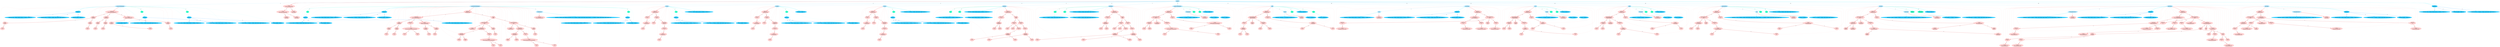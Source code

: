 digraph g{node_21778 [shape="ellipse", style="filled", color="#ffd1d1", fontname="Times", label="Composition
{mouse:$layout:$graphics:$}" ]
node_21780 [shape="ellipse", style="filled", color="#ffd1d1", fontname="Times", label="Custom
both$and$" ]
node_21782 [shape="ellipse", style="filled", color="#ffd1d1", fontname="Times", label="Custom
$.mouse" ]
node_21784 [shape="ellipse", style="filled", color="#ffd1d1", fontname="Times", label="Custom
a" ]
node_21787 [shape="ellipse", style="filled", color="#ffd1d1", fontname="Times", label="Custom
$.mouse" ]
node_21789 [shape="ellipse", style="filled", color="#ffd1d1", fontname="Times", label="Custom
b" ]
node_21794 [shape="ellipse", style="filled", color="#ffd1d1", fontname="Times", label="Custom
both2$and$" ]
node_21796 [shape="ellipse", style="filled", color="#ffd1d1", fontname="Times", label="Custom
$.layout" ]
node_21798 [shape="ellipse", style="filled", color="#ffd1d1", fontname="Times", label="Custom
a" ]
node_21801 [shape="ellipse", style="filled", color="#ffd1d1", fontname="Times", label="Custom
$.layout" ]
node_21803 [shape="ellipse", style="filled", color="#ffd1d1", fontname="Times", label="Custom
b" ]
node_21808 [shape="ellipse", style="filled", color="#ffd1d1", fontname="Times", label="Custom
graphicscontaining$and$" ]
node_21810 [shape="ellipse", style="filled", color="#ffd1d1", fontname="Times", label="Custom
$.graphics" ]
node_21812 [shape="ellipse", style="filled", color="#ffd1d1", fontname="Times", label="Custom
a" ]
node_21815 [shape="ellipse", style="filled", color="#ffd1d1", fontname="Times", label="Custom
$.graphics" ]
node_21817 [shape="ellipse", style="filled", color="#ffd1d1", fontname="Times", label="Custom
b" ]
node_21831 [shape="ellipse", style="filled", color="#ffd1d1", fontname="Times", label="Function
functioncolumnElement" ]
node_21875 [shape="ellipse", style="filled", color="#ffd1d1", fontname="Times", label="Behaviour
$withbehaviour$" ]
node_21877 [shape="ellipse", style="filled", color="#ffd1d1", fontname="Times", label="Composition
{mouse:$layout:$graphics:$}" ]
node_21879 [shape="ellipse", style="filled", color="#ffd1d1", fontname="Times", label="Custom
both$and$" ]
node_21881 [shape="ellipse", style="filled", color="#ffd1d1", fontname="Times", label="Custom
$.mouse" ]
node_21883 [shape="ellipse", style="filled", color="#ffd1d1", fontname="Times", label="Custom
a" ]
node_21886 [shape="ellipse", style="filled", color="#ffd1d1", fontname="Times", label="Custom
$.mouse" ]
node_21888 [shape="ellipse", style="filled", color="#ffd1d1", fontname="Times", label="Custom
b" ]
node_21893 [shape="ellipse", style="filled", color="#ffd1d1", fontname="Times", label="CoReference
$?" ]
node_21895 [shape="ellipse", style="filled", color="#ffd1d1", fontname="Times", label="Custom
thelayoutofsplitcolumncontaining$and$" ]
node_21897 [shape="ellipse", style="filled", color="#ffd1d1", fontname="Times", label="Custom
a" ]
node_21899 [shape="ellipse", style="filled", color="#ffd1d1", fontname="Times", label="Custom
b" ]
node_21904 [shape="ellipse", style="filled", color="#ffd1d1", fontname="Times", label="Custom
graphicscontaining$and$" ]
node_21906 [shape="ellipse", style="filled", color="#ffd1d1", fontname="Times", label="Custom
$.graphics" ]
node_21908 [shape="ellipse", style="filled", color="#ffd1d1", fontname="Times", label="Custom
a" ]
node_21911 [shape="ellipse", style="filled", color="#ffd1d1", fontname="Times", label="Custom
$.graphics" ]
node_21913 [shape="ellipse", style="filled", color="#ffd1d1", fontname="Times", label="Custom
b" ]
node_21921 [shape="ellipse", style="filled", color="#ffd1d1", fontname="Times", label="Custom
all$$" ]
node_21923 [shape="ellipse", style="filled", color="#ffd1d1", fontname="Times", label="FunctionApplication
$$=$" ]
node_21925 [shape="ellipse", style="filled", color="#ffd1d1", fontname="Times", label="Custom
columnElement" ]
node_21927 [shape="ellipse", style="filled", color="#ffd1d1", fontname="Times", label="Composition
{interval:$rect:$}" ]
node_21929 [shape="ellipse", style="filled", color="#ffd1d1", fontname="Times", label="Composition
{start:$end:$}" ]
node_21931 [shape="ellipse", style="filled", color="#ffd1d1", fontname="Times", label="Number
0" ]
node_21933 [shape="ellipse", style="filled", color="#ffd1d1", fontname="Times", label="Number
0.5" ]
node_21937 [shape="ellipse", style="filled", color="#ffd1d1", fontname="Times", label="Reference
$!" ]
node_21939 [shape="ellipse", style="filled", color="#ffd1d1", fontname="Times", label="Custom
thelayoutofsplitcolumncontaining$and$" ]
node_21941 [shape="ellipse", style="filled", color="#ffd1d1", fontname="Times", label="Custom
a" ]
node_21943 [shape="ellipse", style="filled", color="#ffd1d1", fontname="Times", label="Custom
b" ]
node_21950 [shape="ellipse", style="filled", color="#ffd1d1", fontname="Times", label="Custom
$.layout" ]
node_21952 [shape="ellipse", style="filled", color="#ffd1d1", fontname="Times", label="Custom
a" ]
node_21958 [shape="ellipse", style="filled", color="#ffd1d1", fontname="Times", label="FunctionApplication
$$=$" ]
node_21960 [shape="ellipse", style="filled", color="#ffd1d1", fontname="Times", label="Custom
columnElement" ]
node_21962 [shape="ellipse", style="filled", color="#ffd1d1", fontname="Times", label="Composition
{interval:$rect:$}" ]
node_21964 [shape="ellipse", style="filled", color="#ffd1d1", fontname="Times", label="Composition
{start:$end:$}" ]
node_21966 [shape="ellipse", style="filled", color="#ffd1d1", fontname="Times", label="Number
0.5" ]
node_21968 [shape="ellipse", style="filled", color="#ffd1d1", fontname="Times", label="Number
1" ]
node_21972 [shape="ellipse", style="filled", color="#ffd1d1", fontname="Times", label="Reference
$!" ]
node_21974 [shape="ellipse", style="filled", color="#ffd1d1", fontname="Times", label="Custom
thelayoutofsplitcolumncontaining$and$" ]
node_21976 [shape="ellipse", style="filled", color="#ffd1d1", fontname="Times", label="Custom
a" ]
node_21978 [shape="ellipse", style="filled", color="#ffd1d1", fontname="Times", label="Custom
b" ]
node_21985 [shape="ellipse", style="filled", color="#ffd1d1", fontname="Times", label="Custom
$.layout" ]
node_21987 [shape="ellipse", style="filled", color="#ffd1d1", fontname="Times", label="Custom
b" ]
node_22016 [shape="ellipse", style="filled", color="#ffd1d1", fontname="Times", label="Behaviour
$withbehaviour$" ]
node_22018 [shape="ellipse", style="filled", color="#ffd1d1", fontname="Times", label="Reference
$!" ]
node_22020 [shape="ellipse", style="filled", color="#ffd1d1", fontname="Times", label="Custom
resultof$.mouse" ]
node_22022 [shape="ellipse", style="filled", color="#ffd1d1", fontname="Times", label="Custom
x" ]
node_22026 [shape="ellipse", style="filled", color="#ffd1d1", fontname="Times", label="Affectation
$=$" ]
node_22028 [shape="ellipse", style="filled", color="#ffd1d1", fontname="Times", label="Custom
x" ]
node_22030 [shape="ellipse", style="filled", color="#ffd1d1", fontname="Times", label="Composition
{mouse:$}" ]
node_22032 [shape="ellipse", style="filled", color="#ffd1d1", fontname="Times", label="CoReference
$?" ]
node_22034 [shape="ellipse", style="filled", color="#ffd1d1", fontname="Times", label="Custom
resultof$.mouse" ]
node_22036 [shape="ellipse", style="filled", color="#ffd1d1", fontname="Times", label="Custom
x" ]
node_22064 [shape="ellipse", style="filled", color="#ffd1d1", fontname="Times", label="Behaviour
$withbehaviour$" ]
node_22066 [shape="ellipse", style="filled", color="#ffd1d1", fontname="Times", label="Reference
$!" ]
node_22068 [shape="ellipse", style="filled", color="#ffd1d1", fontname="Times", label="Custom
resultof$.graphics" ]
node_22070 [shape="ellipse", style="filled", color="#ffd1d1", fontname="Times", label="Custom
x" ]
node_22074 [shape="ellipse", style="filled", color="#ffd1d1", fontname="Times", label="Affectation
$=$" ]
node_22076 [shape="ellipse", style="filled", color="#ffd1d1", fontname="Times", label="Custom
x" ]
node_22078 [shape="ellipse", style="filled", color="#ffd1d1", fontname="Times", label="Composition
{graphics:$}" ]
node_22080 [shape="ellipse", style="filled", color="#ffd1d1", fontname="Times", label="CoReference
$?" ]
node_22082 [shape="ellipse", style="filled", color="#ffd1d1", fontname="Times", label="Custom
resultof$.graphics" ]
node_22084 [shape="ellipse", style="filled", color="#ffd1d1", fontname="Times", label="Custom
x" ]
node_22112 [shape="ellipse", style="filled", color="#ffd1d1", fontname="Times", label="Behaviour
$withbehaviour$" ]
node_22114 [shape="ellipse", style="filled", color="#ffd1d1", fontname="Times", label="Reference
$!" ]
node_22116 [shape="ellipse", style="filled", color="#ffd1d1", fontname="Times", label="Custom
resultof$.layout" ]
node_22118 [shape="ellipse", style="filled", color="#ffd1d1", fontname="Times", label="Custom
x" ]
node_22122 [shape="ellipse", style="filled", color="#ffd1d1", fontname="Times", label="Affectation
$=$" ]
node_22124 [shape="ellipse", style="filled", color="#ffd1d1", fontname="Times", label="Custom
x" ]
node_22126 [shape="ellipse", style="filled", color="#ffd1d1", fontname="Times", label="Composition
{layout:$}" ]
node_22128 [shape="ellipse", style="filled", color="#ffd1d1", fontname="Times", label="CoReference
$?" ]
node_22130 [shape="ellipse", style="filled", color="#ffd1d1", fontname="Times", label="Custom
resultof$.layout" ]
node_22132 [shape="ellipse", style="filled", color="#ffd1d1", fontname="Times", label="Custom
x" ]
node_22156 [shape="ellipse", style="filled", color="#ffd1d1", fontname="Times", label="Behaviour
$withbehaviour$" ]
node_22158 [shape="ellipse", style="filled", color="#ffd1d1", fontname="Times", label="CoReference
$?" ]
node_22160 [shape="ellipse", style="filled", color="#ffd1d1", fontname="Times", label="Identifier
#both$and$" ]
node_22162 [shape="ellipse", style="filled", color="#ffd1d1", fontname="Times", label="Custom
a" ]
node_22164 [shape="ellipse", style="filled", color="#ffd1d1", fontname="Times", label="Custom
b" ]
node_22169 [shape="ellipse", style="filled", color="#ffd1d1", fontname="Times", label="Custom
all$$" ]
node_22171 [shape="ellipse", style="filled", color="#ffd1d1", fontname="Times", label="Affectation
$=$" ]
node_22173 [shape="ellipse", style="filled", color="#ffd1d1", fontname="Times", label="Custom
a" ]
node_22175 [shape="ellipse", style="filled", color="#ffd1d1", fontname="Times", label="Reference
$!" ]
node_22177 [shape="ellipse", style="filled", color="#ffd1d1", fontname="Times", label="Identifier
#both$and$" ]
node_22179 [shape="ellipse", style="filled", color="#ffd1d1", fontname="Times", label="Custom
a" ]
node_22181 [shape="ellipse", style="filled", color="#ffd1d1", fontname="Times", label="Custom
b" ]
node_22188 [shape="ellipse", style="filled", color="#ffd1d1", fontname="Times", label="Affectation
$=$" ]
node_22190 [shape="ellipse", style="filled", color="#ffd1d1", fontname="Times", label="Custom
b" ]
node_22192 [shape="ellipse", style="filled", color="#ffd1d1", fontname="Times", label="Reference
$!" ]
node_22194 [shape="ellipse", style="filled", color="#ffd1d1", fontname="Times", label="Identifier
#both$and$" ]
node_22196 [shape="ellipse", style="filled", color="#ffd1d1", fontname="Times", label="Custom
a" ]
node_22198 [shape="ellipse", style="filled", color="#ffd1d1", fontname="Times", label="Custom
b" ]
node_22224 [shape="ellipse", style="filled", color="#ffd1d1", fontname="Times", label="Behaviour
$withbehaviour$" ]
node_22226 [shape="ellipse", style="filled", color="#ffd1d1", fontname="Times", label="CoReference
$?" ]
node_22228 [shape="ellipse", style="filled", color="#ffd1d1", fontname="Times", label="Identifier
#both2$and$" ]
node_22230 [shape="ellipse", style="filled", color="#ffd1d1", fontname="Times", label="Custom
a" ]
node_22232 [shape="ellipse", style="filled", color="#ffd1d1", fontname="Times", label="Custom
b" ]
node_22237 [shape="ellipse", style="filled", color="#ffd1d1", fontname="Times", label="Custom
all$$" ]
node_22239 [shape="ellipse", style="filled", color="#ffd1d1", fontname="Times", label="Affectation
$=$" ]
node_22241 [shape="ellipse", style="filled", color="#ffd1d1", fontname="Times", label="Custom
a" ]
node_22243 [shape="ellipse", style="filled", color="#ffd1d1", fontname="Times", label="Reference
$!" ]
node_22245 [shape="ellipse", style="filled", color="#ffd1d1", fontname="Times", label="Identifier
#both2$and$" ]
node_22247 [shape="ellipse", style="filled", color="#ffd1d1", fontname="Times", label="Custom
a" ]
node_22249 [shape="ellipse", style="filled", color="#ffd1d1", fontname="Times", label="Custom
b" ]
node_22256 [shape="ellipse", style="filled", color="#ffd1d1", fontname="Times", label="Affectation
$=$" ]
node_22258 [shape="ellipse", style="filled", color="#ffd1d1", fontname="Times", label="Custom
b" ]
node_22260 [shape="ellipse", style="filled", color="#ffd1d1", fontname="Times", label="Reference
$!" ]
node_22262 [shape="ellipse", style="filled", color="#ffd1d1", fontname="Times", label="Identifier
#both2$and$" ]
node_22264 [shape="ellipse", style="filled", color="#ffd1d1", fontname="Times", label="Custom
a" ]
node_22266 [shape="ellipse", style="filled", color="#ffd1d1", fontname="Times", label="Custom
b" ]
node_22283 [shape="ellipse", style="filled", color="#ffd1d1", fontname="Times", label="Function
functiongroup" ]
node_22300 [shape="ellipse", style="filled", color="#ffd1d1", fontname="Times", label="Behaviour
$withbehaviour$" ]
node_22302 [shape="ellipse", style="filled", color="#ffd1d1", fontname="Times", label="Reference
$!" ]
node_22304 [shape="ellipse", style="filled", color="#ffd1d1", fontname="Times", label="Custom
resultofgraphicscontaining$and$" ]
node_22306 [shape="ellipse", style="filled", color="#ffd1d1", fontname="Times", label="Custom
a" ]
node_22308 [shape="ellipse", style="filled", color="#ffd1d1", fontname="Times", label="Custom
b" ]
node_22313 [shape="ellipse", style="filled", color="#ffd1d1", fontname="Times", label="FunctionApplication
$$=$" ]
node_22315 [shape="ellipse", style="filled", color="#ffd1d1", fontname="Times", label="Custom
groupgraphics" ]
node_22317 [shape="ellipse", style="filled", color="#ffd1d1", fontname="Times", label="Composition
{a:$,b:$}" ]
node_22319 [shape="ellipse", style="filled", color="#ffd1d1", fontname="Times", label="Custom
a" ]
node_22321 [shape="ellipse", style="filled", color="#ffd1d1", fontname="Times", label="Custom
b" ]
node_22325 [shape="ellipse", style="filled", color="#ffd1d1", fontname="Times", label="CoReference
$?" ]
node_22327 [shape="ellipse", style="filled", color="#ffd1d1", fontname="Times", label="Custom
resultofgraphicscontaining$and$" ]
node_22329 [shape="ellipse", style="filled", color="#ffd1d1", fontname="Times", label="Custom
a" ]
node_22331 [shape="ellipse", style="filled", color="#ffd1d1", fontname="Times", label="Custom
b" ]
node_22347 [shape="ellipse", style="filled", color="#ffd1d1", fontname="Times", label="Function
functionall" ]
node_22364 [shape="ellipse", style="filled", color="#ffd1d1", fontname="Times", label="Behaviour
$withbehaviour$" ]
node_22366 [shape="ellipse", style="filled", color="#ffd1d1", fontname="Times", label="CoReference
$?" ]
node_22368 [shape="ellipse", style="filled", color="#ffd1d1", fontname="Times", label="Identifier
variableall$$" ]
node_22370 [shape="ellipse", style="filled", color="#ffd1d1", fontname="Times", label="Custom
a" ]
node_22372 [shape="ellipse", style="filled", color="#ffd1d1", fontname="Times", label="Custom
b" ]
node_22377 [shape="ellipse", style="filled", color="#ffd1d1", fontname="Times", label="FunctionApplication
apply$to$andget$" ]
node_22379 [shape="ellipse", style="filled", color="#ffd1d1", fontname="Times", label="Custom
funcall" ]
node_22381 [shape="ellipse", style="filled", color="#ffd1d1", fontname="Times", label="Reference
$!" ]
node_22383 [shape="ellipse", style="filled", color="#ffd1d1", fontname="Times", label="Identifier
variableall$$" ]
node_22385 [shape="ellipse", style="filled", color="#ffd1d1", fontname="Times", label="Custom
a" ]
node_22387 [shape="ellipse", style="filled", color="#ffd1d1", fontname="Times", label="Custom
b" ]
node_22392 [shape="ellipse", style="filled", color="#ffd1d1", fontname="Times", label="Composition
{a:$b:$}" ]
node_22394 [shape="ellipse", style="filled", color="#ffd1d1", fontname="Times", label="Custom
a" ]
node_22396 [shape="ellipse", style="filled", color="#ffd1d1", fontname="Times", label="Custom
b" ]
node_22411 [shape="ellipse", style="filled", color="#ffd1d1", fontname="Times", label="Function
functioncursor" ]
node_22427 [shape="ellipse", style="filled", color="#ffd1d1", fontname="Times", label="Behaviour
$withbehaviour$" ]
node_22429 [shape="ellipse", style="filled", color="#ffd1d1", fontname="Times", label="Composition
{mouse:$graphics:$}" ]
node_22431 [shape="ellipse", style="filled", color="#ffd1d1", fontname="Times", label="CoReference
$?" ]
node_22433 [shape="ellipse", style="filled", color="#ffd1d1", fontname="Times", label="Custom
themouseforcursorwidget" ]
node_22436 [shape="ellipse", style="filled", color="#ffd1d1", fontname="Times", label="Reference
$!" ]
node_22438 [shape="ellipse", style="filled", color="#ffd1d1", fontname="Times", label="Custom
thegraphicsforcursorwidget" ]
node_22443 [shape="ellipse", style="filled", color="#ffd1d1", fontname="Times", label="FunctionApplication
$$=$" ]
node_22445 [shape="ellipse", style="filled", color="#ffd1d1", fontname="Times", label="Custom
cursor" ]
node_22447 [shape="ellipse", style="filled", color="#ffd1d1", fontname="Times", label="Reference
$!" ]
node_22449 [shape="ellipse", style="filled", color="#ffd1d1", fontname="Times", label="Custom
themouseforcursorwidget" ]
node_22452 [shape="ellipse", style="filled", color="#ffd1d1", fontname="Times", label="CoReference
$?" ]
node_22454 [shape="ellipse", style="filled", color="#ffd1d1", fontname="Times", label="Custom
thegraphicsforcursorwidget" ]
node_22468 [shape="ellipse", style="filled", color="#ffd1d1", fontname="Times", label="Function
functionisEqual" ]
node_22485 [shape="ellipse", style="filled", color="#ffd1d1", fontname="Times", label="Behaviour
$withbehaviour$" ]
node_22487 [shape="ellipse", style="filled", color="#ffd1d1", fontname="Times", label="Reference
$!" ]
node_22489 [shape="ellipse", style="filled", color="#ffd1d1", fontname="Times", label="Custom
resultof$==$" ]
node_22491 [shape="ellipse", style="filled", color="#ffd1d1", fontname="Times", label="Custom
a" ]
node_22493 [shape="ellipse", style="filled", color="#ffd1d1", fontname="Times", label="Custom
b" ]
node_22498 [shape="ellipse", style="filled", color="#ffd1d1", fontname="Times", label="FunctionApplication
apply$to$andget$" ]
node_22500 [shape="ellipse", style="filled", color="#ffd1d1", fontname="Times", label="Custom
isequal" ]
node_22502 [shape="ellipse", style="filled", color="#ffd1d1", fontname="Times", label="Composition
{a:$,b:$}" ]
node_22504 [shape="ellipse", style="filled", color="#ffd1d1", fontname="Times", label="Custom
a" ]
node_22506 [shape="ellipse", style="filled", color="#ffd1d1", fontname="Times", label="Custom
b" ]
node_22510 [shape="ellipse", style="filled", color="#ffd1d1", fontname="Times", label="CoReference
$?" ]
node_22512 [shape="ellipse", style="filled", color="#ffd1d1", fontname="Times", label="Custom
resultof$==$" ]
node_22514 [shape="ellipse", style="filled", color="#ffd1d1", fontname="Times", label="Custom
a" ]
node_22516 [shape="ellipse", style="filled", color="#ffd1d1", fontname="Times", label="Custom
b" ]
node_22532 [shape="ellipse", style="filled", color="#ffd1d1", fontname="Times", label="Function
functionboolAnd" ]
node_22549 [shape="ellipse", style="filled", color="#ffd1d1", fontname="Times", label="Behaviour
$withbehaviour$" ]
node_22551 [shape="ellipse", style="filled", color="#ffd1d1", fontname="Times", label="Reference
$!" ]
node_22553 [shape="ellipse", style="filled", color="#ffd1d1", fontname="Times", label="Custom
resultof$and$" ]
node_22555 [shape="ellipse", style="filled", color="#ffd1d1", fontname="Times", label="Custom
a" ]
node_22557 [shape="ellipse", style="filled", color="#ffd1d1", fontname="Times", label="Custom
b" ]
node_22562 [shape="ellipse", style="filled", color="#ffd1d1", fontname="Times", label="FunctionApplication
apply$to$andget$" ]
node_22564 [shape="ellipse", style="filled", color="#ffd1d1", fontname="Times", label="Custom
booleanand" ]
node_22566 [shape="ellipse", style="filled", color="#ffd1d1", fontname="Times", label="Composition
{a:$,b:$}" ]
node_22568 [shape="ellipse", style="filled", color="#ffd1d1", fontname="Times", label="Custom
a" ]
node_22570 [shape="ellipse", style="filled", color="#ffd1d1", fontname="Times", label="Custom
b" ]
node_22574 [shape="ellipse", style="filled", color="#ffd1d1", fontname="Times", label="CoReference
$?" ]
node_22576 [shape="ellipse", style="filled", color="#ffd1d1", fontname="Times", label="Custom
resultof$and$" ]
node_22578 [shape="ellipse", style="filled", color="#ffd1d1", fontname="Times", label="Custom
a" ]
node_22580 [shape="ellipse", style="filled", color="#ffd1d1", fontname="Times", label="Custom
b" ]
node_22596 [shape="ellipse", style="filled", color="#ffd1d1", fontname="Times", label="Function
functioninset" ]
node_22613 [shape="ellipse", style="filled", color="#ffd1d1", fontname="Times", label="Behaviour
$withbehaviour$" ]
node_22615 [shape="ellipse", style="filled", color="#ffd1d1", fontname="Times", label="Reference
$!" ]
node_22617 [shape="ellipse", style="filled", color="#ffd1d1", fontname="Times", label="Custom
$withaddedmargin$" ]
node_22619 [shape="ellipse", style="filled", color="#ffd1d1", fontname="Times", label="Custom
a" ]
node_22621 [shape="ellipse", style="filled", color="#ffd1d1", fontname="Times", label="Custom
m" ]
node_22626 [shape="ellipse", style="filled", color="#ffd1d1", fontname="Times", label="FunctionApplication
$$=$" ]
node_22628 [shape="ellipse", style="filled", color="#ffd1d1", fontname="Times", label="Custom
inset" ]
node_22630 [shape="ellipse", style="filled", color="#ffd1d1", fontname="Times", label="Composition
{rect:$margin:$}" ]
node_22632 [shape="ellipse", style="filled", color="#ffd1d1", fontname="Times", label="Custom
a" ]
node_22634 [shape="ellipse", style="filled", color="#ffd1d1", fontname="Times", label="Custom
m" ]
node_22638 [shape="ellipse", style="filled", color="#ffd1d1", fontname="Times", label="CoReference
$?" ]
node_22640 [shape="ellipse", style="filled", color="#ffd1d1", fontname="Times", label="Custom
$withaddedmargin$" ]
node_22642 [shape="ellipse", style="filled", color="#ffd1d1", fontname="Times", label="Custom
a" ]
node_22644 [shape="ellipse", style="filled", color="#ffd1d1", fontname="Times", label="Custom
m" ]
node_22660 [shape="ellipse", style="filled", color="#ffd1d1", fontname="Times", label="Function
functionisInside" ]
node_22677 [shape="ellipse", style="filled", color="#ffd1d1", fontname="Times", label="Behaviour
$withbehaviour$" ]
node_22679 [shape="ellipse", style="filled", color="#ffd1d1", fontname="Times", label="Reference
$!" ]
node_22681 [shape="ellipse", style="filled", color="#ffd1d1", fontname="Times", label="Custom
theresultof$isinside$" ]
node_22683 [shape="ellipse", style="filled", color="#ffd1d1", fontname="Times", label="Custom
thePoint" ]
node_22685 [shape="ellipse", style="filled", color="#ffd1d1", fontname="Times", label="Custom
theRectangle" ]
node_22690 [shape="ellipse", style="filled", color="#ffd1d1", fontname="Times", label="FunctionApplication
$$=$" ]
node_22692 [shape="ellipse", style="filled", color="#ffd1d1", fontname="Times", label="Custom
funcisinside" ]
node_22694 [shape="ellipse", style="filled", color="#ffd1d1", fontname="Times", label="Composition
{point:$,rect:$}" ]
node_22696 [shape="ellipse", style="filled", color="#ffd1d1", fontname="Times", label="Custom
thePoint" ]
node_22698 [shape="ellipse", style="filled", color="#ffd1d1", fontname="Times", label="Custom
theRectangle" ]
node_22702 [shape="ellipse", style="filled", color="#ffd1d1", fontname="Times", label="CoReference
$?" ]
node_22704 [shape="ellipse", style="filled", color="#ffd1d1", fontname="Times", label="Custom
theresultof$isinside$" ]
node_22706 [shape="ellipse", style="filled", color="#ffd1d1", fontname="Times", label="Custom
thePoint" ]
node_22708 [shape="ellipse", style="filled", color="#ffd1d1", fontname="Times", label="Custom
theRectangle" ]
node_22724 [shape="ellipse", style="filled", color="#ffd1d1", fontname="Times", label="Function
functionbutton" ]
node_22740 [shape="ellipse", style="filled", color="#ffd1d1", fontname="Times", label="Behaviour
$withbehaviour$" ]
node_22742 [shape="ellipse", style="filled", color="#ffd1d1", fontname="Times", label="Composition
{mouse:$layout:$graphics:$}" ]
node_22744 [shape="ellipse", style="filled", color="#ffd1d1", fontname="Times", label="Composition
{buttons:$,position:$}" ]
node_22746 [shape="ellipse", style="filled", color="#ffd1d1", fontname="Times", label="CoReference
$?" ]
node_22748 [shape="ellipse", style="filled", color="#ffd1d1", fontname="Times", label="Custom
thebuttonsofthemouse" ]
node_22751 [shape="ellipse", style="filled", color="#ffd1d1", fontname="Times", label="CoReference
$?" ]
node_22753 [shape="ellipse", style="filled", color="#ffd1d1", fontname="Times", label="Custom
thepositionofthemouse" ]
node_22758 [shape="ellipse", style="filled", color="#ffd1d1", fontname="Times", label="CoReference
$?" ]
node_22760 [shape="ellipse", style="filled", color="#ffd1d1", fontname="Times", label="Custom
thelayoutforbuttonwidget" ]
node_22763 [shape="ellipse", style="filled", color="#ffd1d1", fontname="Times", label="Reference
$!" ]
node_22765 [shape="ellipse", style="filled", color="#ffd1d1", fontname="Times", label="Custom
thegraphicsforbuttonwidget" ]
node_22771 [shape="ellipse", style="filled", color="#ffd1d1", fontname="Times", label="FunctionApplication
$$=$" ]
node_22773 [shape="ellipse", style="filled", color="#ffd1d1", fontname="Times", label="Custom
buttongraphicsfunction" ]
node_22775 [shape="ellipse", style="filled", color="#ffd1d1", fontname="Times", label="Composition
{layout:$text:$pushed:$}" ]
node_22777 [shape="ellipse", style="filled", color="#ffd1d1", fontname="Times", label="Custom
addmarginof$to$" ]
node_22779 [shape="ellipse", style="filled", color="#ffd1d1", fontname="Times", label="Number
20" ]
node_22781 [shape="ellipse", style="filled", color="#ffd1d1", fontname="Times", label="Reference
$!" ]
node_22783 [shape="ellipse", style="filled", color="#ffd1d1", fontname="Times", label="Custom
thelayoutforbuttonwidget" ]
node_22788 [shape="ellipse", style="filled", color="#ffd1d1", fontname="Times", label="Text
OK" ]
node_22790 [shape="ellipse", style="filled", color="#ffd1d1", fontname="Times", label="Custom
$and$" ]
node_22792 [shape="ellipse", style="filled", color="#ffd1d1", fontname="Times", label="Custom
$==$" ]
node_22794 [shape="ellipse", style="filled", color="#ffd1d1", fontname="Times", label="Reference
$!" ]
node_22796 [shape="ellipse", style="filled", color="#ffd1d1", fontname="Times", label="Custom
thebuttonsofthemouse" ]
node_22799 [shape="ellipse", style="filled", color="#ffd1d1", fontname="Times", label="Number
1" ]
node_22803 [shape="ellipse", style="filled", color="#ffd1d1", fontname="Times", label="Custom
$isinside$" ]
node_22805 [shape="ellipse", style="filled", color="#ffd1d1", fontname="Times", label="Reference
$!" ]
node_22807 [shape="ellipse", style="filled", color="#ffd1d1", fontname="Times", label="Custom
thepositionofthemouse" ]
node_22810 [shape="ellipse", style="filled", color="#ffd1d1", fontname="Times", label="Reference
$!" ]
node_22812 [shape="ellipse", style="filled", color="#ffd1d1", fontname="Times", label="Custom
thelayoutforbuttonwidget" ]
node_22822 [shape="ellipse", style="filled", color="#ffd1d1", fontname="Times", label="CoReference
$?" ]
node_22824 [shape="ellipse", style="filled", color="#ffd1d1", fontname="Times", label="Custom
thegraphicsforbuttonwidget" ]
node_22838 [shape="ellipse", style="filled", color="#ffd1d1", fontname="Times", label="Function
functionlabel" ]
node_22854 [shape="ellipse", style="filled", color="#ffd1d1", fontname="Times", label="Behaviour
$withbehaviour$" ]
node_22856 [shape="ellipse", style="filled", color="#ffd1d1", fontname="Times", label="Composition
{layout:$graphics:$}" ]
node_22858 [shape="ellipse", style="filled", color="#ffd1d1", fontname="Times", label="CoReference
$?" ]
node_22860 [shape="ellipse", style="filled", color="#ffd1d1", fontname="Times", label="Custom
thelayoutforlabelwidget" ]
node_22863 [shape="ellipse", style="filled", color="#ffd1d1", fontname="Times", label="Reference
$!" ]
node_22865 [shape="ellipse", style="filled", color="#ffd1d1", fontname="Times", label="Custom
thegraphicsforlabelwidget" ]
node_22870 [shape="ellipse", style="filled", color="#ffd1d1", fontname="Times", label="FunctionApplication
$$=$" ]
node_22872 [shape="ellipse", style="filled", color="#ffd1d1", fontname="Times", label="Custom
labelgraphicsfunction" ]
node_22874 [shape="ellipse", style="filled", color="#ffd1d1", fontname="Times", label="Composition
{layout:$text:$}" ]
node_22876 [shape="ellipse", style="filled", color="#ffd1d1", fontname="Times", label="Reference
$!" ]
node_22878 [shape="ellipse", style="filled", color="#ffd1d1", fontname="Times", label="Custom
thelayoutforlabelwidget" ]
node_22881 [shape="ellipse", style="filled", color="#ffd1d1", fontname="Times", label="Text
Labeltext" ]
node_22885 [shape="ellipse", style="filled", color="#ffd1d1", fontname="Times", label="CoReference
$?" ]
node_22887 [shape="ellipse", style="filled", color="#ffd1d1", fontname="Times", label="Custom
thegraphicsforlabelwidget" ]
node_22924 [shape="ellipse", style="filled", color="#ffd1d1", fontname="Times", label="Custom
twolayerscontaining$and$" ]
node_22926 [shape="ellipse", style="filled", color="#ffd1d1", fontname="Times", label="Custom
splitcolumncontaining$and$" ]
node_22928 [shape="ellipse", style="filled", color="#ffd1d1", fontname="Times", label="Custom
buttonwidget" ]
node_22930 [shape="ellipse", style="filled", color="#ffd1d1", fontname="Times", label="Custom
labelwidget" ]
node_22934 [shape="ellipse", style="filled", color="#ffd1d1", fontname="Times", label="Custom
cursorwidget" ]
node_21736 [shape="ellipse", style="filled", color="#afe7ff", fontname="Times", label="simpleUI" ]
node_21737 [shape="ellipse", style="filled", color="#afe7ff", fontname="Times", label="twolayerscontaining$and$" ]
node_21826 [shape="ellipse", style="filled", color="#afe7ff", fontname="Times", label="splitcolumncontaining$and$" ]
node_21827 [shape="ellipse", style="filled", color="#afe7ff", fontname="Times", label="columnElement" ]
node_21998 [shape="ellipse", style="filled", color="#afe7ff", fontname="Times", label="$.mouse" ]
node_22046 [shape="ellipse", style="filled", color="#afe7ff", fontname="Times", label="$.graphics" ]
node_22094 [shape="ellipse", style="filled", color="#afe7ff", fontname="Times", label="$.layout" ]
node_22142 [shape="ellipse", style="filled", color="#afe7ff", fontname="Times", label="both$and$" ]
node_22210 [shape="ellipse", style="filled", color="#afe7ff", fontname="Times", label="both2$and$" ]
node_22278 [shape="ellipse", style="filled", color="#afe7ff", fontname="Times", label="graphicscontaining$and$" ]
node_22279 [shape="ellipse", style="filled", color="#afe7ff", fontname="Times", label="groupgraphics" ]
node_22342 [shape="ellipse", style="filled", color="#afe7ff", fontname="Times", label="all$$" ]
node_22343 [shape="ellipse", style="filled", color="#afe7ff", fontname="Times", label="funcall" ]
node_22406 [shape="ellipse", style="filled", color="#afe7ff", fontname="Times", label="cursorwidget" ]
node_22407 [shape="ellipse", style="filled", color="#afe7ff", fontname="Times", label="cursor" ]
node_22463 [shape="ellipse", style="filled", color="#afe7ff", fontname="Times", label="$==$" ]
node_22464 [shape="ellipse", style="filled", color="#afe7ff", fontname="Times", label="isequal" ]
node_22527 [shape="ellipse", style="filled", color="#afe7ff", fontname="Times", label="$and$" ]
node_22528 [shape="ellipse", style="filled", color="#afe7ff", fontname="Times", label="booleanand" ]
node_22591 [shape="ellipse", style="filled", color="#afe7ff", fontname="Times", label="addmarginof$to$" ]
node_22592 [shape="ellipse", style="filled", color="#afe7ff", fontname="Times", label="inset" ]
node_22655 [shape="ellipse", style="filled", color="#afe7ff", fontname="Times", label="$isinside$" ]
node_22656 [shape="ellipse", style="filled", color="#afe7ff", fontname="Times", label="funcisinside" ]
node_22719 [shape="ellipse", style="filled", color="#afe7ff", fontname="Times", label="buttonwidget" ]
node_22720 [shape="ellipse", style="filled", color="#afe7ff", fontname="Times", label="buttongraphicsfunction" ]
node_22833 [shape="ellipse", style="filled", color="#afe7ff", fontname="Times", label="labelwidget" ]
node_22834 [shape="ellipse", style="filled", color="#afe7ff", fontname="Times", label="labelgraphicsfunction" ]
node_21738 [shape="ellipse", style="filled", color="#2fffc7", fontname="Times", label="a" ]
node_21751 [shape="ellipse", style="filled", color="#2fffc7", fontname="Times", label="b" ]
node_21835 [shape="ellipse", style="filled", color="#2fffc7", fontname="Times", label="a" ]
node_21848 [shape="ellipse", style="filled", color="#2fffc7", fontname="Times", label="b" ]
node_21999 [shape="ellipse", style="filled", color="#2fffc7", fontname="Times", label="x" ]
node_22047 [shape="ellipse", style="filled", color="#2fffc7", fontname="Times", label="x" ]
node_22095 [shape="ellipse", style="filled", color="#2fffc7", fontname="Times", label="x" ]
node_22143 [shape="ellipse", style="filled", color="#2fffc7", fontname="Times", label="a" ]
node_22147 [shape="ellipse", style="filled", color="#2fffc7", fontname="Times", label="b" ]
node_22211 [shape="ellipse", style="filled", color="#2fffc7", fontname="Times", label="a" ]
node_22215 [shape="ellipse", style="filled", color="#2fffc7", fontname="Times", label="b" ]
node_22287 [shape="ellipse", style="filled", color="#2fffc7", fontname="Times", label="a" ]
node_22291 [shape="ellipse", style="filled", color="#2fffc7", fontname="Times", label="b" ]
node_22351 [shape="ellipse", style="filled", color="#2fffc7", fontname="Times", label="a" ]
node_22355 [shape="ellipse", style="filled", color="#2fffc7", fontname="Times", label="b" ]
node_22472 [shape="ellipse", style="filled", color="#2fffc7", fontname="Times", label="a" ]
node_22476 [shape="ellipse", style="filled", color="#2fffc7", fontname="Times", label="b" ]
node_22536 [shape="ellipse", style="filled", color="#2fffc7", fontname="Times", label="a" ]
node_22540 [shape="ellipse", style="filled", color="#2fffc7", fontname="Times", label="b" ]
node_22600 [shape="ellipse", style="filled", color="#2fffc7", fontname="Times", label="m" ]
node_22604 [shape="ellipse", style="filled", color="#2fffc7", fontname="Times", label="a" ]
node_22664 [shape="ellipse", style="filled", color="#2fffc7", fontname="Times", label="thePoint" ]
node_22668 [shape="ellipse", style="filled", color="#2fffc7", fontname="Times", label="theRectangle" ]
node_21739 [shape="ellipse", style="filled", color="#2fcdff", fontname="Times", label="theArgs.a" ]
node_21740 [shape="ellipse", style="filled", color="#2fcdff", fontname="Times", label="theArgs.a.mouse : {buttons: Number, position: {x: Number, y: Number}} out" ]
node_21742 [shape="ellipse", style="filled", color="#2fcdff", fontname="Times", label="theArgs.a.layout : {x: Number, y: Number, width: Number, height: Number} out" ]
node_21744 [shape="ellipse", style="filled", color="#2fcdff", fontname="Times", label="theArgs.a.graphics : Graphics in" ]
node_21752 [shape="ellipse", style="filled", color="#2fcdff", fontname="Times", label="theArgs.b" ]
node_21753 [shape="ellipse", style="filled", color="#2fcdff", fontname="Times", label="theArgs.b.mouse : {buttons: Number, position: {x: Number, y: Number}} out" ]
node_21755 [shape="ellipse", style="filled", color="#2fcdff", fontname="Times", label="theArgs.b.layout : {x: Number, y: Number, width: Number, height: Number} out" ]
node_21757 [shape="ellipse", style="filled", color="#2fcdff", fontname="Times", label="theArgs.b.graphics : Graphics in" ]
node_21766 [shape="ellipse", style="filled", color="#2fcdff", fontname="Times", label="theInterface" ]
node_21767 [shape="ellipse", style="filled", color="#2fcdff", fontname="Times", label="theInterface.mouse : {buttons: Number, position: {x: Number, y: Number}} in" ]
node_21769 [shape="ellipse", style="filled", color="#2fcdff", fontname="Times", label="theInterface.layout : {x: Number, y: Number, width: Number, height: Number} in" ]
node_21771 [shape="ellipse", style="filled", color="#2fcdff", fontname="Times", label="theInterface.graphics : Graphics out" ]
node_21828 [shape="ellipse", style="filled", color="#2fcdff", fontname="Times", label="theInterface : {{interval: {start: Number, end: Number}, rect: {x: Number, y: Number, width: Number, height: Number}} -> {x: Number, y: Number, width: Number, height: Number}} out" ]
node_21836 [shape="ellipse", style="filled", color="#2fcdff", fontname="Times", label="theArgs.a" ]
node_21837 [shape="ellipse", style="filled", color="#2fcdff", fontname="Times", label="theArgs.a.mouse : {buttons: Number, position: {x: Number, y: Number}} out" ]
node_21839 [shape="ellipse", style="filled", color="#2fcdff", fontname="Times", label="theArgs.a.layout : {x: Number, y: Number, width: Number, height: Number} out" ]
node_21841 [shape="ellipse", style="filled", color="#2fcdff", fontname="Times", label="theArgs.a.graphics : Graphics in" ]
node_21849 [shape="ellipse", style="filled", color="#2fcdff", fontname="Times", label="theArgs.b" ]
node_21850 [shape="ellipse", style="filled", color="#2fcdff", fontname="Times", label="theArgs.b.mouse : {buttons: Number, position: {x: Number, y: Number}} out" ]
node_21852 [shape="ellipse", style="filled", color="#2fcdff", fontname="Times", label="theArgs.b.layout : {x: Number, y: Number, width: Number, height: Number} out" ]
node_21854 [shape="ellipse", style="filled", color="#2fcdff", fontname="Times", label="theArgs.b.graphics : Graphics in" ]
node_21863 [shape="ellipse", style="filled", color="#2fcdff", fontname="Times", label="theInterface" ]
node_21864 [shape="ellipse", style="filled", color="#2fcdff", fontname="Times", label="theInterface.mouse : {buttons: Number, position: {x: Number, y: Number}} in" ]
node_21866 [shape="ellipse", style="filled", color="#2fcdff", fontname="Times", label="theInterface.layout : {x: Number, y: Number, width: Number, height: Number} in" ]
node_21868 [shape="ellipse", style="filled", color="#2fcdff", fontname="Times", label="theInterface.graphics : Graphics out" ]
node_22000 [shape="ellipse", style="filled", color="#2fcdff", fontname="Times", label="theArgs.x" ]
node_22001 [shape="ellipse", style="filled", color="#2fcdff", fontname="Times", label="theArgs.x.mouse : {buttons: Number, position: {x: Number, y: Number}} out" ]
node_22003 [shape="ellipse", style="filled", color="#2fcdff", fontname="Times", label="theArgs.x.layout : {x: Number, y: Number, width: Number, height: Number} out" ]
node_22005 [shape="ellipse", style="filled", color="#2fcdff", fontname="Times", label="theArgs.x.graphics : Graphics in" ]
node_22013 [shape="ellipse", style="filled", color="#2fcdff", fontname="Times", label="theInterface : {buttons: Number, position: {x: Number, y: Number}} in" ]
node_22048 [shape="ellipse", style="filled", color="#2fcdff", fontname="Times", label="theArgs.x" ]
node_22049 [shape="ellipse", style="filled", color="#2fcdff", fontname="Times", label="theArgs.x.mouse : {buttons: Number, position: {x: Number, y: Number}} out" ]
node_22051 [shape="ellipse", style="filled", color="#2fcdff", fontname="Times", label="theArgs.x.layout : {x: Number, y: Number, width: Number, height: Number} out" ]
node_22053 [shape="ellipse", style="filled", color="#2fcdff", fontname="Times", label="theArgs.x.graphics : Graphics in" ]
node_22061 [shape="ellipse", style="filled", color="#2fcdff", fontname="Times", label="theInterface : Graphics out" ]
node_22096 [shape="ellipse", style="filled", color="#2fcdff", fontname="Times", label="theArgs.x" ]
node_22097 [shape="ellipse", style="filled", color="#2fcdff", fontname="Times", label="theArgs.x.mouse : {buttons: Number, position: {x: Number, y: Number}} out" ]
node_22099 [shape="ellipse", style="filled", color="#2fcdff", fontname="Times", label="theArgs.x.layout : {x: Number, y: Number, width: Number, height: Number} out" ]
node_22101 [shape="ellipse", style="filled", color="#2fcdff", fontname="Times", label="theArgs.x.graphics : Graphics in" ]
node_22109 [shape="ellipse", style="filled", color="#2fcdff", fontname="Times", label="theInterface : {x: Number, y: Number, width: Number, height: Number} in" ]
node_22144 [shape="ellipse", style="filled", color="#2fcdff", fontname="Times", label="theArgs.a : {buttons: Number, position: {x: Number, y: Number}} out" ]
node_22148 [shape="ellipse", style="filled", color="#2fcdff", fontname="Times", label="theArgs.b : {buttons: Number, position: {x: Number, y: Number}} out" ]
node_22153 [shape="ellipse", style="filled", color="#2fcdff", fontname="Times", label="theInterface : {buttons: Number, position: {x: Number, y: Number}} in" ]
node_22212 [shape="ellipse", style="filled", color="#2fcdff", fontname="Times", label="theArgs.a : {x: Number, y: Number, width: Number, height: Number} out" ]
node_22216 [shape="ellipse", style="filled", color="#2fcdff", fontname="Times", label="theArgs.b : {x: Number, y: Number, width: Number, height: Number} out" ]
node_22221 [shape="ellipse", style="filled", color="#2fcdff", fontname="Times", label="theInterface : {x: Number, y: Number, width: Number, height: Number} in" ]
node_22280 [shape="ellipse", style="filled", color="#2fcdff", fontname="Times", label="theInterface : {{a: Graphics, b: Graphics} -> Graphics} out" ]
node_22288 [shape="ellipse", style="filled", color="#2fcdff", fontname="Times", label="theArgs.a : Graphics in" ]
node_22292 [shape="ellipse", style="filled", color="#2fcdff", fontname="Times", label="theArgs.b : Graphics in" ]
node_22297 [shape="ellipse", style="filled", color="#2fcdff", fontname="Times", label="theInterface : Graphics out" ]
node_22344 [shape="ellipse", style="filled", color="#2fcdff", fontname="Times", label="theInterface : {Activation -> {a: Activation, b: Activation}} out" ]
node_22352 [shape="ellipse", style="filled", color="#2fcdff", fontname="Times", label="theArgs.a : Activation out" ]
node_22356 [shape="ellipse", style="filled", color="#2fcdff", fontname="Times", label="theArgs.b : Activation out" ]
node_22361 [shape="ellipse", style="filled", color="#2fcdff", fontname="Times", label="theInterface : Activation in" ]
node_22408 [shape="ellipse", style="filled", color="#2fcdff", fontname="Times", label="theInterface : {{buttons: Number, position: {x: Number, y: Number}} -> Graphics} out" ]
node_22415 [shape="ellipse", style="filled", color="#2fcdff", fontname="Times", label="theInterface" ]
node_22416 [shape="ellipse", style="filled", color="#2fcdff", fontname="Times", label="theInterface.mouse : {buttons: Number, position: {x: Number, y: Number}} in" ]
node_22418 [shape="ellipse", style="filled", color="#2fcdff", fontname="Times", label="theInterface.layout : {x: Number, y: Number, width: Number, height: Number} in" ]
node_22420 [shape="ellipse", style="filled", color="#2fcdff", fontname="Times", label="theInterface.graphics : Graphics out" ]
node_22465 [shape="ellipse", style="filled", color="#2fcdff", fontname="Times", label="theInterface : {{a: Number, b: Number} -> Boolean} out" ]
node_22473 [shape="ellipse", style="filled", color="#2fcdff", fontname="Times", label="theArgs.a : Number in" ]
node_22477 [shape="ellipse", style="filled", color="#2fcdff", fontname="Times", label="theArgs.b : Number in" ]
node_22482 [shape="ellipse", style="filled", color="#2fcdff", fontname="Times", label="theInterface : Boolean out" ]
node_22529 [shape="ellipse", style="filled", color="#2fcdff", fontname="Times", label="theInterface : {{a: Boolean, b: Boolean} -> Boolean} out" ]
node_22537 [shape="ellipse", style="filled", color="#2fcdff", fontname="Times", label="theArgs.a : Boolean in" ]
node_22541 [shape="ellipse", style="filled", color="#2fcdff", fontname="Times", label="theArgs.b : Boolean in" ]
node_22546 [shape="ellipse", style="filled", color="#2fcdff", fontname="Times", label="theInterface : Boolean out" ]
node_22593 [shape="ellipse", style="filled", color="#2fcdff", fontname="Times", label="theInterface : {{rect: {x: Number, y: Number, width: Number, height: Number}, margin: Number} -> {x: Number, y: Number, width: Number, height: Number}} out" ]
node_22601 [shape="ellipse", style="filled", color="#2fcdff", fontname="Times", label="theArgs.m : Number in" ]
node_22605 [shape="ellipse", style="filled", color="#2fcdff", fontname="Times", label="theArgs.a : {x: Number, y: Number, width: Number, height: Number} in" ]
node_22610 [shape="ellipse", style="filled", color="#2fcdff", fontname="Times", label="theInterface : {x: Number, y: Number, width: Number, height: Number} out" ]
node_22657 [shape="ellipse", style="filled", color="#2fcdff", fontname="Times", label="theInterface : {{point: {x: Number, y: Number}, rect: {x: Number, y: Number, width: Number, height: Number}} -> Boolean} out" ]
node_22665 [shape="ellipse", style="filled", color="#2fcdff", fontname="Times", label="theArgs.thePoint : {x: Number, y: Number} in" ]
node_22669 [shape="ellipse", style="filled", color="#2fcdff", fontname="Times", label="theArgs.theRectangle : {x: Number, y: Number, width: Number, height: Number} in" ]
node_22674 [shape="ellipse", style="filled", color="#2fcdff", fontname="Times", label="theInterface : Boolean out" ]
node_22721 [shape="ellipse", style="filled", color="#2fcdff", fontname="Times", label="theInterface : {{layout: {x: Number, y: Number, width: Number, height: Number}, text: Text, pushed: Boolean} -> Graphics} out" ]
node_22728 [shape="ellipse", style="filled", color="#2fcdff", fontname="Times", label="theInterface" ]
node_22729 [shape="ellipse", style="filled", color="#2fcdff", fontname="Times", label="theInterface.mouse : {buttons: Number, position: {x: Number, y: Number}} in" ]
node_22731 [shape="ellipse", style="filled", color="#2fcdff", fontname="Times", label="theInterface.layout : {x: Number, y: Number, width: Number, height: Number} in" ]
node_22733 [shape="ellipse", style="filled", color="#2fcdff", fontname="Times", label="theInterface.graphics : Graphics out" ]
node_22835 [shape="ellipse", style="filled", color="#2fcdff", fontname="Times", label="theInterface : {{layout: {x: Number, y: Number, width: Number, height: Number}, text: Text, pushed: Boolean} -> Graphics} out" ]
node_22842 [shape="ellipse", style="filled", color="#2fcdff", fontname="Times", label="theInterface" ]
node_22843 [shape="ellipse", style="filled", color="#2fcdff", fontname="Times", label="theInterface.mouse : {buttons: Number, position: {x: Number, y: Number}} in" ]
node_22845 [shape="ellipse", style="filled", color="#2fcdff", fontname="Times", label="theInterface.layout : {x: Number, y: Number, width: Number, height: Number} in" ]
node_22847 [shape="ellipse", style="filled", color="#2fcdff", fontname="Times", label="theInterface.graphics : Graphics out" ]
node_22912 [shape="ellipse", style="filled", color="#2fcdff", fontname="Times", label="theInterface" ]
node_22913 [shape="ellipse", style="filled", color="#2fcdff", fontname="Times", label="theInterface.mouse : {buttons: Number, position: {x: Number, y: Number}} in" ]
node_22915 [shape="ellipse", style="filled", color="#2fcdff", fontname="Times", label="theInterface.layout : {x: Number, y: Number, width: Number, height: Number} in" ]
node_22917 [shape="ellipse", style="filled", color="#2fcdff", fontname="Times", label="theInterface.graphics : Graphics out" ]
node_21782 -> node_21784 [dir=forward, arrowHead=normal, fontname="Times-Italic", arrowsize=1, color="#d00000", label="1",  headlabel="", taillabel="" ]
node_21787 -> node_21789 [dir=forward, arrowHead=normal, fontname="Times-Italic", arrowsize=1, color="#d00000", label="1",  headlabel="", taillabel="" ]
node_21780 -> node_21782 [dir=forward, arrowHead=normal, fontname="Times-Italic", arrowsize=1, color="#d00000", label="1",  headlabel="", taillabel="" ]
node_21780 -> node_21787 [dir=forward, arrowHead=normal, fontname="Times-Italic", arrowsize=1, color="#d00000", label="2",  headlabel="", taillabel="" ]
node_21796 -> node_21798 [dir=forward, arrowHead=normal, fontname="Times-Italic", arrowsize=1, color="#d00000", label="1",  headlabel="", taillabel="" ]
node_21801 -> node_21803 [dir=forward, arrowHead=normal, fontname="Times-Italic", arrowsize=1, color="#d00000", label="1",  headlabel="", taillabel="" ]
node_21794 -> node_21796 [dir=forward, arrowHead=normal, fontname="Times-Italic", arrowsize=1, color="#d00000", label="1",  headlabel="", taillabel="" ]
node_21794 -> node_21801 [dir=forward, arrowHead=normal, fontname="Times-Italic", arrowsize=1, color="#d00000", label="2",  headlabel="", taillabel="" ]
node_21810 -> node_21812 [dir=forward, arrowHead=normal, fontname="Times-Italic", arrowsize=1, color="#d00000", label="1",  headlabel="", taillabel="" ]
node_21815 -> node_21817 [dir=forward, arrowHead=normal, fontname="Times-Italic", arrowsize=1, color="#d00000", label="1",  headlabel="", taillabel="" ]
node_21808 -> node_21810 [dir=forward, arrowHead=normal, fontname="Times-Italic", arrowsize=1, color="#d00000", label="1",  headlabel="", taillabel="" ]
node_21808 -> node_21815 [dir=forward, arrowHead=normal, fontname="Times-Italic", arrowsize=1, color="#d00000", label="2",  headlabel="", taillabel="" ]
node_21778 -> node_21780 [dir=forward, arrowHead=normal, fontname="Times-Italic", arrowsize=1, color="#d00000", label="1",  headlabel="", taillabel="" ]
node_21778 -> node_21794 [dir=forward, arrowHead=normal, fontname="Times-Italic", arrowsize=1, color="#d00000", label="2",  headlabel="", taillabel="" ]
node_21778 -> node_21808 [dir=forward, arrowHead=normal, fontname="Times-Italic", arrowsize=1, color="#d00000", label="3",  headlabel="", taillabel="" ]
node_21881 -> node_21883 [dir=forward, arrowHead=normal, fontname="Times-Italic", arrowsize=1, color="#d00000", label="1",  headlabel="", taillabel="" ]
node_21886 -> node_21888 [dir=forward, arrowHead=normal, fontname="Times-Italic", arrowsize=1, color="#d00000", label="1",  headlabel="", taillabel="" ]
node_21879 -> node_21881 [dir=forward, arrowHead=normal, fontname="Times-Italic", arrowsize=1, color="#d00000", label="1",  headlabel="", taillabel="" ]
node_21879 -> node_21886 [dir=forward, arrowHead=normal, fontname="Times-Italic", arrowsize=1, color="#d00000", label="2",  headlabel="", taillabel="" ]
node_21895 -> node_21897 [dir=forward, arrowHead=normal, fontname="Times-Italic", arrowsize=1, color="#d00000", label="1",  headlabel="", taillabel="" ]
node_21895 -> node_21899 [dir=forward, arrowHead=normal, fontname="Times-Italic", arrowsize=1, color="#d00000", label="2",  headlabel="", taillabel="" ]
node_21893 -> node_21895 [dir=forward, arrowHead=normal, fontname="Times-Italic", arrowsize=1, color="#d00000", label="1",  headlabel="", taillabel="" ]
node_21906 -> node_21908 [dir=forward, arrowHead=normal, fontname="Times-Italic", arrowsize=1, color="#d00000", label="1",  headlabel="", taillabel="" ]
node_21911 -> node_21913 [dir=forward, arrowHead=normal, fontname="Times-Italic", arrowsize=1, color="#d00000", label="1",  headlabel="", taillabel="" ]
node_21904 -> node_21906 [dir=forward, arrowHead=normal, fontname="Times-Italic", arrowsize=1, color="#d00000", label="1",  headlabel="", taillabel="" ]
node_21904 -> node_21911 [dir=forward, arrowHead=normal, fontname="Times-Italic", arrowsize=1, color="#d00000", label="2",  headlabel="", taillabel="" ]
node_21877 -> node_21879 [dir=forward, arrowHead=normal, fontname="Times-Italic", arrowsize=1, color="#d00000", label="1",  headlabel="", taillabel="" ]
node_21877 -> node_21893 [dir=forward, arrowHead=normal, fontname="Times-Italic", arrowsize=1, color="#d00000", label="2",  headlabel="", taillabel="" ]
node_21877 -> node_21904 [dir=forward, arrowHead=normal, fontname="Times-Italic", arrowsize=1, color="#d00000", label="3",  headlabel="", taillabel="" ]
node_21929 -> node_21931 [dir=forward, arrowHead=normal, fontname="Times-Italic", arrowsize=1, color="#d00000", label="1",  headlabel="", taillabel="" ]
node_21929 -> node_21933 [dir=forward, arrowHead=normal, fontname="Times-Italic", arrowsize=1, color="#d00000", label="2",  headlabel="", taillabel="" ]
node_21939 -> node_21941 [dir=forward, arrowHead=normal, fontname="Times-Italic", arrowsize=1, color="#d00000", label="1",  headlabel="", taillabel="" ]
node_21939 -> node_21943 [dir=forward, arrowHead=normal, fontname="Times-Italic", arrowsize=1, color="#d00000", label="2",  headlabel="", taillabel="" ]
node_21937 -> node_21939 [dir=forward, arrowHead=normal, fontname="Times-Italic", arrowsize=1, color="#d00000", label="1",  headlabel="", taillabel="" ]
node_21927 -> node_21929 [dir=forward, arrowHead=normal, fontname="Times-Italic", arrowsize=1, color="#d00000", label="1",  headlabel="", taillabel="" ]
node_21927 -> node_21937 [dir=forward, arrowHead=normal, fontname="Times-Italic", arrowsize=1, color="#d00000", label="2",  headlabel="", taillabel="" ]
node_21950 -> node_21952 [dir=forward, arrowHead=normal, fontname="Times-Italic", arrowsize=1, color="#d00000", label="1",  headlabel="", taillabel="" ]
node_21923 -> node_21925 [dir=forward, arrowHead=normal, fontname="Times-Italic", arrowsize=1, color="#d00000", label="1",  headlabel="", taillabel="" ]
node_21923 -> node_21927 [dir=forward, arrowHead=normal, fontname="Times-Italic", arrowsize=1, color="#d00000", label="2",  headlabel="", taillabel="" ]
node_21923 -> node_21950 [dir=forward, arrowHead=normal, fontname="Times-Italic", arrowsize=1, color="#d00000", label="3",  headlabel="", taillabel="" ]
node_21964 -> node_21966 [dir=forward, arrowHead=normal, fontname="Times-Italic", arrowsize=1, color="#d00000", label="1",  headlabel="", taillabel="" ]
node_21964 -> node_21968 [dir=forward, arrowHead=normal, fontname="Times-Italic", arrowsize=1, color="#d00000", label="2",  headlabel="", taillabel="" ]
node_21974 -> node_21976 [dir=forward, arrowHead=normal, fontname="Times-Italic", arrowsize=1, color="#d00000", label="1",  headlabel="", taillabel="" ]
node_21974 -> node_21978 [dir=forward, arrowHead=normal, fontname="Times-Italic", arrowsize=1, color="#d00000", label="2",  headlabel="", taillabel="" ]
node_21972 -> node_21974 [dir=forward, arrowHead=normal, fontname="Times-Italic", arrowsize=1, color="#d00000", label="1",  headlabel="", taillabel="" ]
node_21962 -> node_21964 [dir=forward, arrowHead=normal, fontname="Times-Italic", arrowsize=1, color="#d00000", label="1",  headlabel="", taillabel="" ]
node_21962 -> node_21972 [dir=forward, arrowHead=normal, fontname="Times-Italic", arrowsize=1, color="#d00000", label="2",  headlabel="", taillabel="" ]
node_21985 -> node_21987 [dir=forward, arrowHead=normal, fontname="Times-Italic", arrowsize=1, color="#d00000", label="1",  headlabel="", taillabel="" ]
node_21958 -> node_21960 [dir=forward, arrowHead=normal, fontname="Times-Italic", arrowsize=1, color="#d00000", label="1",  headlabel="", taillabel="" ]
node_21958 -> node_21962 [dir=forward, arrowHead=normal, fontname="Times-Italic", arrowsize=1, color="#d00000", label="2",  headlabel="", taillabel="" ]
node_21958 -> node_21985 [dir=forward, arrowHead=normal, fontname="Times-Italic", arrowsize=1, color="#d00000", label="3",  headlabel="", taillabel="" ]
node_21921 -> node_21923 [dir=forward, arrowHead=normal, fontname="Times-Italic", arrowsize=1, color="#d00000", label="1",  headlabel="", taillabel="" ]
node_21921 -> node_21958 [dir=forward, arrowHead=normal, fontname="Times-Italic", arrowsize=1, color="#d00000", label="2",  headlabel="", taillabel="" ]
node_21875 -> node_21877 [dir=forward, arrowHead=normal, fontname="Times-Italic", arrowsize=1, color="#d00000", label="1",  headlabel="", taillabel="" ]
node_21875 -> node_21921 [dir=forward, arrowHead=normal, fontname="Times-Italic", arrowsize=1, color="#d00000", label="2",  headlabel="", taillabel="" ]
node_22020 -> node_22022 [dir=forward, arrowHead=normal, fontname="Times-Italic", arrowsize=1, color="#d00000", label="1",  headlabel="", taillabel="" ]
node_22018 -> node_22020 [dir=forward, arrowHead=normal, fontname="Times-Italic", arrowsize=1, color="#d00000", label="1",  headlabel="", taillabel="" ]
node_22034 -> node_22036 [dir=forward, arrowHead=normal, fontname="Times-Italic", arrowsize=1, color="#d00000", label="1",  headlabel="", taillabel="" ]
node_22032 -> node_22034 [dir=forward, arrowHead=normal, fontname="Times-Italic", arrowsize=1, color="#d00000", label="1",  headlabel="", taillabel="" ]
node_22030 -> node_22032 [dir=forward, arrowHead=normal, fontname="Times-Italic", arrowsize=1, color="#d00000", label="1",  headlabel="", taillabel="" ]
node_22026 -> node_22028 [dir=forward, arrowHead=normal, fontname="Times-Italic", arrowsize=1, color="#d00000", label="1",  headlabel="", taillabel="" ]
node_22026 -> node_22030 [dir=forward, arrowHead=normal, fontname="Times-Italic", arrowsize=1, color="#d00000", label="2",  headlabel="", taillabel="" ]
node_22016 -> node_22018 [dir=forward, arrowHead=normal, fontname="Times-Italic", arrowsize=1, color="#d00000", label="1",  headlabel="", taillabel="" ]
node_22016 -> node_22026 [dir=forward, arrowHead=normal, fontname="Times-Italic", arrowsize=1, color="#d00000", label="2",  headlabel="", taillabel="" ]
node_22068 -> node_22070 [dir=forward, arrowHead=normal, fontname="Times-Italic", arrowsize=1, color="#d00000", label="1",  headlabel="", taillabel="" ]
node_22066 -> node_22068 [dir=forward, arrowHead=normal, fontname="Times-Italic", arrowsize=1, color="#d00000", label="1",  headlabel="", taillabel="" ]
node_22082 -> node_22084 [dir=forward, arrowHead=normal, fontname="Times-Italic", arrowsize=1, color="#d00000", label="1",  headlabel="", taillabel="" ]
node_22080 -> node_22082 [dir=forward, arrowHead=normal, fontname="Times-Italic", arrowsize=1, color="#d00000", label="1",  headlabel="", taillabel="" ]
node_22078 -> node_22080 [dir=forward, arrowHead=normal, fontname="Times-Italic", arrowsize=1, color="#d00000", label="1",  headlabel="", taillabel="" ]
node_22074 -> node_22076 [dir=forward, arrowHead=normal, fontname="Times-Italic", arrowsize=1, color="#d00000", label="1",  headlabel="", taillabel="" ]
node_22074 -> node_22078 [dir=forward, arrowHead=normal, fontname="Times-Italic", arrowsize=1, color="#d00000", label="2",  headlabel="", taillabel="" ]
node_22064 -> node_22066 [dir=forward, arrowHead=normal, fontname="Times-Italic", arrowsize=1, color="#d00000", label="1",  headlabel="", taillabel="" ]
node_22064 -> node_22074 [dir=forward, arrowHead=normal, fontname="Times-Italic", arrowsize=1, color="#d00000", label="2",  headlabel="", taillabel="" ]
node_22116 -> node_22118 [dir=forward, arrowHead=normal, fontname="Times-Italic", arrowsize=1, color="#d00000", label="1",  headlabel="", taillabel="" ]
node_22114 -> node_22116 [dir=forward, arrowHead=normal, fontname="Times-Italic", arrowsize=1, color="#d00000", label="1",  headlabel="", taillabel="" ]
node_22130 -> node_22132 [dir=forward, arrowHead=normal, fontname="Times-Italic", arrowsize=1, color="#d00000", label="1",  headlabel="", taillabel="" ]
node_22128 -> node_22130 [dir=forward, arrowHead=normal, fontname="Times-Italic", arrowsize=1, color="#d00000", label="1",  headlabel="", taillabel="" ]
node_22126 -> node_22128 [dir=forward, arrowHead=normal, fontname="Times-Italic", arrowsize=1, color="#d00000", label="1",  headlabel="", taillabel="" ]
node_22122 -> node_22124 [dir=forward, arrowHead=normal, fontname="Times-Italic", arrowsize=1, color="#d00000", label="1",  headlabel="", taillabel="" ]
node_22122 -> node_22126 [dir=forward, arrowHead=normal, fontname="Times-Italic", arrowsize=1, color="#d00000", label="2",  headlabel="", taillabel="" ]
node_22112 -> node_22114 [dir=forward, arrowHead=normal, fontname="Times-Italic", arrowsize=1, color="#d00000", label="1",  headlabel="", taillabel="" ]
node_22112 -> node_22122 [dir=forward, arrowHead=normal, fontname="Times-Italic", arrowsize=1, color="#d00000", label="2",  headlabel="", taillabel="" ]
node_22160 -> node_22162 [dir=forward, arrowHead=normal, fontname="Times-Italic", arrowsize=1, color="#d00000", label="1",  headlabel="", taillabel="" ]
node_22160 -> node_22164 [dir=forward, arrowHead=normal, fontname="Times-Italic", arrowsize=1, color="#d00000", label="2",  headlabel="", taillabel="" ]
node_22158 -> node_22160 [dir=forward, arrowHead=normal, fontname="Times-Italic", arrowsize=1, color="#d00000", label="1",  headlabel="", taillabel="" ]
node_22177 -> node_22179 [dir=forward, arrowHead=normal, fontname="Times-Italic", arrowsize=1, color="#d00000", label="1",  headlabel="", taillabel="" ]
node_22177 -> node_22181 [dir=forward, arrowHead=normal, fontname="Times-Italic", arrowsize=1, color="#d00000", label="2",  headlabel="", taillabel="" ]
node_22175 -> node_22177 [dir=forward, arrowHead=normal, fontname="Times-Italic", arrowsize=1, color="#d00000", label="1",  headlabel="", taillabel="" ]
node_22171 -> node_22173 [dir=forward, arrowHead=normal, fontname="Times-Italic", arrowsize=1, color="#d00000", label="1",  headlabel="", taillabel="" ]
node_22171 -> node_22175 [dir=forward, arrowHead=normal, fontname="Times-Italic", arrowsize=1, color="#d00000", label="2",  headlabel="", taillabel="" ]
node_22194 -> node_22196 [dir=forward, arrowHead=normal, fontname="Times-Italic", arrowsize=1, color="#d00000", label="1",  headlabel="", taillabel="" ]
node_22194 -> node_22198 [dir=forward, arrowHead=normal, fontname="Times-Italic", arrowsize=1, color="#d00000", label="2",  headlabel="", taillabel="" ]
node_22192 -> node_22194 [dir=forward, arrowHead=normal, fontname="Times-Italic", arrowsize=1, color="#d00000", label="1",  headlabel="", taillabel="" ]
node_22188 -> node_22190 [dir=forward, arrowHead=normal, fontname="Times-Italic", arrowsize=1, color="#d00000", label="1",  headlabel="", taillabel="" ]
node_22188 -> node_22192 [dir=forward, arrowHead=normal, fontname="Times-Italic", arrowsize=1, color="#d00000", label="2",  headlabel="", taillabel="" ]
node_22169 -> node_22171 [dir=forward, arrowHead=normal, fontname="Times-Italic", arrowsize=1, color="#d00000", label="1",  headlabel="", taillabel="" ]
node_22169 -> node_22188 [dir=forward, arrowHead=normal, fontname="Times-Italic", arrowsize=1, color="#d00000", label="2",  headlabel="", taillabel="" ]
node_22156 -> node_22158 [dir=forward, arrowHead=normal, fontname="Times-Italic", arrowsize=1, color="#d00000", label="1",  headlabel="", taillabel="" ]
node_22156 -> node_22169 [dir=forward, arrowHead=normal, fontname="Times-Italic", arrowsize=1, color="#d00000", label="2",  headlabel="", taillabel="" ]
node_22228 -> node_22230 [dir=forward, arrowHead=normal, fontname="Times-Italic", arrowsize=1, color="#d00000", label="1",  headlabel="", taillabel="" ]
node_22228 -> node_22232 [dir=forward, arrowHead=normal, fontname="Times-Italic", arrowsize=1, color="#d00000", label="2",  headlabel="", taillabel="" ]
node_22226 -> node_22228 [dir=forward, arrowHead=normal, fontname="Times-Italic", arrowsize=1, color="#d00000", label="1",  headlabel="", taillabel="" ]
node_22245 -> node_22247 [dir=forward, arrowHead=normal, fontname="Times-Italic", arrowsize=1, color="#d00000", label="1",  headlabel="", taillabel="" ]
node_22245 -> node_22249 [dir=forward, arrowHead=normal, fontname="Times-Italic", arrowsize=1, color="#d00000", label="2",  headlabel="", taillabel="" ]
node_22243 -> node_22245 [dir=forward, arrowHead=normal, fontname="Times-Italic", arrowsize=1, color="#d00000", label="1",  headlabel="", taillabel="" ]
node_22239 -> node_22241 [dir=forward, arrowHead=normal, fontname="Times-Italic", arrowsize=1, color="#d00000", label="1",  headlabel="", taillabel="" ]
node_22239 -> node_22243 [dir=forward, arrowHead=normal, fontname="Times-Italic", arrowsize=1, color="#d00000", label="2",  headlabel="", taillabel="" ]
node_22262 -> node_22264 [dir=forward, arrowHead=normal, fontname="Times-Italic", arrowsize=1, color="#d00000", label="1",  headlabel="", taillabel="" ]
node_22262 -> node_22266 [dir=forward, arrowHead=normal, fontname="Times-Italic", arrowsize=1, color="#d00000", label="2",  headlabel="", taillabel="" ]
node_22260 -> node_22262 [dir=forward, arrowHead=normal, fontname="Times-Italic", arrowsize=1, color="#d00000", label="1",  headlabel="", taillabel="" ]
node_22256 -> node_22258 [dir=forward, arrowHead=normal, fontname="Times-Italic", arrowsize=1, color="#d00000", label="1",  headlabel="", taillabel="" ]
node_22256 -> node_22260 [dir=forward, arrowHead=normal, fontname="Times-Italic", arrowsize=1, color="#d00000", label="2",  headlabel="", taillabel="" ]
node_22237 -> node_22239 [dir=forward, arrowHead=normal, fontname="Times-Italic", arrowsize=1, color="#d00000", label="1",  headlabel="", taillabel="" ]
node_22237 -> node_22256 [dir=forward, arrowHead=normal, fontname="Times-Italic", arrowsize=1, color="#d00000", label="2",  headlabel="", taillabel="" ]
node_22224 -> node_22226 [dir=forward, arrowHead=normal, fontname="Times-Italic", arrowsize=1, color="#d00000", label="1",  headlabel="", taillabel="" ]
node_22224 -> node_22237 [dir=forward, arrowHead=normal, fontname="Times-Italic", arrowsize=1, color="#d00000", label="2",  headlabel="", taillabel="" ]
node_22304 -> node_22306 [dir=forward, arrowHead=normal, fontname="Times-Italic", arrowsize=1, color="#d00000", label="1",  headlabel="", taillabel="" ]
node_22304 -> node_22308 [dir=forward, arrowHead=normal, fontname="Times-Italic", arrowsize=1, color="#d00000", label="2",  headlabel="", taillabel="" ]
node_22302 -> node_22304 [dir=forward, arrowHead=normal, fontname="Times-Italic", arrowsize=1, color="#d00000", label="1",  headlabel="", taillabel="" ]
node_22317 -> node_22319 [dir=forward, arrowHead=normal, fontname="Times-Italic", arrowsize=1, color="#d00000", label="1",  headlabel="", taillabel="" ]
node_22317 -> node_22321 [dir=forward, arrowHead=normal, fontname="Times-Italic", arrowsize=1, color="#d00000", label="2",  headlabel="", taillabel="" ]
node_22327 -> node_22329 [dir=forward, arrowHead=normal, fontname="Times-Italic", arrowsize=1, color="#d00000", label="1",  headlabel="", taillabel="" ]
node_22327 -> node_22331 [dir=forward, arrowHead=normal, fontname="Times-Italic", arrowsize=1, color="#d00000", label="2",  headlabel="", taillabel="" ]
node_22325 -> node_22327 [dir=forward, arrowHead=normal, fontname="Times-Italic", arrowsize=1, color="#d00000", label="1",  headlabel="", taillabel="" ]
node_22313 -> node_22315 [dir=forward, arrowHead=normal, fontname="Times-Italic", arrowsize=1, color="#d00000", label="1",  headlabel="", taillabel="" ]
node_22313 -> node_22317 [dir=forward, arrowHead=normal, fontname="Times-Italic", arrowsize=1, color="#d00000", label="2",  headlabel="", taillabel="" ]
node_22313 -> node_22325 [dir=forward, arrowHead=normal, fontname="Times-Italic", arrowsize=1, color="#d00000", label="3",  headlabel="", taillabel="" ]
node_22300 -> node_22302 [dir=forward, arrowHead=normal, fontname="Times-Italic", arrowsize=1, color="#d00000", label="1",  headlabel="", taillabel="" ]
node_22300 -> node_22313 [dir=forward, arrowHead=normal, fontname="Times-Italic", arrowsize=1, color="#d00000", label="2",  headlabel="", taillabel="" ]
node_22368 -> node_22370 [dir=forward, arrowHead=normal, fontname="Times-Italic", arrowsize=1, color="#d00000", label="1",  headlabel="", taillabel="" ]
node_22368 -> node_22372 [dir=forward, arrowHead=normal, fontname="Times-Italic", arrowsize=1, color="#d00000", label="2",  headlabel="", taillabel="" ]
node_22366 -> node_22368 [dir=forward, arrowHead=normal, fontname="Times-Italic", arrowsize=1, color="#d00000", label="1",  headlabel="", taillabel="" ]
node_22383 -> node_22385 [dir=forward, arrowHead=normal, fontname="Times-Italic", arrowsize=1, color="#d00000", label="1",  headlabel="", taillabel="" ]
node_22383 -> node_22387 [dir=forward, arrowHead=normal, fontname="Times-Italic", arrowsize=1, color="#d00000", label="2",  headlabel="", taillabel="" ]
node_22381 -> node_22383 [dir=forward, arrowHead=normal, fontname="Times-Italic", arrowsize=1, color="#d00000", label="1",  headlabel="", taillabel="" ]
node_22392 -> node_22394 [dir=forward, arrowHead=normal, fontname="Times-Italic", arrowsize=1, color="#d00000", label="1",  headlabel="", taillabel="" ]
node_22392 -> node_22396 [dir=forward, arrowHead=normal, fontname="Times-Italic", arrowsize=1, color="#d00000", label="2",  headlabel="", taillabel="" ]
node_22377 -> node_22379 [dir=forward, arrowHead=normal, fontname="Times-Italic", arrowsize=1, color="#d00000", label="1",  headlabel="", taillabel="" ]
node_22377 -> node_22381 [dir=forward, arrowHead=normal, fontname="Times-Italic", arrowsize=1, color="#d00000", label="2",  headlabel="", taillabel="" ]
node_22377 -> node_22392 [dir=forward, arrowHead=normal, fontname="Times-Italic", arrowsize=1, color="#d00000", label="3",  headlabel="", taillabel="" ]
node_22364 -> node_22366 [dir=forward, arrowHead=normal, fontname="Times-Italic", arrowsize=1, color="#d00000", label="1",  headlabel="", taillabel="" ]
node_22364 -> node_22377 [dir=forward, arrowHead=normal, fontname="Times-Italic", arrowsize=1, color="#d00000", label="2",  headlabel="", taillabel="" ]
node_22431 -> node_22433 [dir=forward, arrowHead=normal, fontname="Times-Italic", arrowsize=1, color="#d00000", label="1",  headlabel="", taillabel="" ]
node_22436 -> node_22438 [dir=forward, arrowHead=normal, fontname="Times-Italic", arrowsize=1, color="#d00000", label="1",  headlabel="", taillabel="" ]
node_22429 -> node_22431 [dir=forward, arrowHead=normal, fontname="Times-Italic", arrowsize=1, color="#d00000", label="1",  headlabel="", taillabel="" ]
node_22429 -> node_22436 [dir=forward, arrowHead=normal, fontname="Times-Italic", arrowsize=1, color="#d00000", label="2",  headlabel="", taillabel="" ]
node_22447 -> node_22449 [dir=forward, arrowHead=normal, fontname="Times-Italic", arrowsize=1, color="#d00000", label="1",  headlabel="", taillabel="" ]
node_22452 -> node_22454 [dir=forward, arrowHead=normal, fontname="Times-Italic", arrowsize=1, color="#d00000", label="1",  headlabel="", taillabel="" ]
node_22443 -> node_22445 [dir=forward, arrowHead=normal, fontname="Times-Italic", arrowsize=1, color="#d00000", label="1",  headlabel="", taillabel="" ]
node_22443 -> node_22447 [dir=forward, arrowHead=normal, fontname="Times-Italic", arrowsize=1, color="#d00000", label="2",  headlabel="", taillabel="" ]
node_22443 -> node_22452 [dir=forward, arrowHead=normal, fontname="Times-Italic", arrowsize=1, color="#d00000", label="3",  headlabel="", taillabel="" ]
node_22427 -> node_22429 [dir=forward, arrowHead=normal, fontname="Times-Italic", arrowsize=1, color="#d00000", label="1",  headlabel="", taillabel="" ]
node_22427 -> node_22443 [dir=forward, arrowHead=normal, fontname="Times-Italic", arrowsize=1, color="#d00000", label="2",  headlabel="", taillabel="" ]
node_22489 -> node_22491 [dir=forward, arrowHead=normal, fontname="Times-Italic", arrowsize=1, color="#d00000", label="1",  headlabel="", taillabel="" ]
node_22489 -> node_22493 [dir=forward, arrowHead=normal, fontname="Times-Italic", arrowsize=1, color="#d00000", label="2",  headlabel="", taillabel="" ]
node_22487 -> node_22489 [dir=forward, arrowHead=normal, fontname="Times-Italic", arrowsize=1, color="#d00000", label="1",  headlabel="", taillabel="" ]
node_22502 -> node_22504 [dir=forward, arrowHead=normal, fontname="Times-Italic", arrowsize=1, color="#d00000", label="1",  headlabel="", taillabel="" ]
node_22502 -> node_22506 [dir=forward, arrowHead=normal, fontname="Times-Italic", arrowsize=1, color="#d00000", label="2",  headlabel="", taillabel="" ]
node_22512 -> node_22514 [dir=forward, arrowHead=normal, fontname="Times-Italic", arrowsize=1, color="#d00000", label="1",  headlabel="", taillabel="" ]
node_22512 -> node_22516 [dir=forward, arrowHead=normal, fontname="Times-Italic", arrowsize=1, color="#d00000", label="2",  headlabel="", taillabel="" ]
node_22510 -> node_22512 [dir=forward, arrowHead=normal, fontname="Times-Italic", arrowsize=1, color="#d00000", label="1",  headlabel="", taillabel="" ]
node_22498 -> node_22500 [dir=forward, arrowHead=normal, fontname="Times-Italic", arrowsize=1, color="#d00000", label="1",  headlabel="", taillabel="" ]
node_22498 -> node_22502 [dir=forward, arrowHead=normal, fontname="Times-Italic", arrowsize=1, color="#d00000", label="2",  headlabel="", taillabel="" ]
node_22498 -> node_22510 [dir=forward, arrowHead=normal, fontname="Times-Italic", arrowsize=1, color="#d00000", label="3",  headlabel="", taillabel="" ]
node_22485 -> node_22487 [dir=forward, arrowHead=normal, fontname="Times-Italic", arrowsize=1, color="#d00000", label="1",  headlabel="", taillabel="" ]
node_22485 -> node_22498 [dir=forward, arrowHead=normal, fontname="Times-Italic", arrowsize=1, color="#d00000", label="2",  headlabel="", taillabel="" ]
node_22553 -> node_22555 [dir=forward, arrowHead=normal, fontname="Times-Italic", arrowsize=1, color="#d00000", label="1",  headlabel="", taillabel="" ]
node_22553 -> node_22557 [dir=forward, arrowHead=normal, fontname="Times-Italic", arrowsize=1, color="#d00000", label="2",  headlabel="", taillabel="" ]
node_22551 -> node_22553 [dir=forward, arrowHead=normal, fontname="Times-Italic", arrowsize=1, color="#d00000", label="1",  headlabel="", taillabel="" ]
node_22566 -> node_22568 [dir=forward, arrowHead=normal, fontname="Times-Italic", arrowsize=1, color="#d00000", label="1",  headlabel="", taillabel="" ]
node_22566 -> node_22570 [dir=forward, arrowHead=normal, fontname="Times-Italic", arrowsize=1, color="#d00000", label="2",  headlabel="", taillabel="" ]
node_22576 -> node_22578 [dir=forward, arrowHead=normal, fontname="Times-Italic", arrowsize=1, color="#d00000", label="1",  headlabel="", taillabel="" ]
node_22576 -> node_22580 [dir=forward, arrowHead=normal, fontname="Times-Italic", arrowsize=1, color="#d00000", label="2",  headlabel="", taillabel="" ]
node_22574 -> node_22576 [dir=forward, arrowHead=normal, fontname="Times-Italic", arrowsize=1, color="#d00000", label="1",  headlabel="", taillabel="" ]
node_22562 -> node_22564 [dir=forward, arrowHead=normal, fontname="Times-Italic", arrowsize=1, color="#d00000", label="1",  headlabel="", taillabel="" ]
node_22562 -> node_22566 [dir=forward, arrowHead=normal, fontname="Times-Italic", arrowsize=1, color="#d00000", label="2",  headlabel="", taillabel="" ]
node_22562 -> node_22574 [dir=forward, arrowHead=normal, fontname="Times-Italic", arrowsize=1, color="#d00000", label="3",  headlabel="", taillabel="" ]
node_22549 -> node_22551 [dir=forward, arrowHead=normal, fontname="Times-Italic", arrowsize=1, color="#d00000", label="1",  headlabel="", taillabel="" ]
node_22549 -> node_22562 [dir=forward, arrowHead=normal, fontname="Times-Italic", arrowsize=1, color="#d00000", label="2",  headlabel="", taillabel="" ]
node_22617 -> node_22619 [dir=forward, arrowHead=normal, fontname="Times-Italic", arrowsize=1, color="#d00000", label="1",  headlabel="", taillabel="" ]
node_22617 -> node_22621 [dir=forward, arrowHead=normal, fontname="Times-Italic", arrowsize=1, color="#d00000", label="2",  headlabel="", taillabel="" ]
node_22615 -> node_22617 [dir=forward, arrowHead=normal, fontname="Times-Italic", arrowsize=1, color="#d00000", label="1",  headlabel="", taillabel="" ]
node_22630 -> node_22632 [dir=forward, arrowHead=normal, fontname="Times-Italic", arrowsize=1, color="#d00000", label="1",  headlabel="", taillabel="" ]
node_22630 -> node_22634 [dir=forward, arrowHead=normal, fontname="Times-Italic", arrowsize=1, color="#d00000", label="2",  headlabel="", taillabel="" ]
node_22640 -> node_22642 [dir=forward, arrowHead=normal, fontname="Times-Italic", arrowsize=1, color="#d00000", label="1",  headlabel="", taillabel="" ]
node_22640 -> node_22644 [dir=forward, arrowHead=normal, fontname="Times-Italic", arrowsize=1, color="#d00000", label="2",  headlabel="", taillabel="" ]
node_22638 -> node_22640 [dir=forward, arrowHead=normal, fontname="Times-Italic", arrowsize=1, color="#d00000", label="1",  headlabel="", taillabel="" ]
node_22626 -> node_22628 [dir=forward, arrowHead=normal, fontname="Times-Italic", arrowsize=1, color="#d00000", label="1",  headlabel="", taillabel="" ]
node_22626 -> node_22630 [dir=forward, arrowHead=normal, fontname="Times-Italic", arrowsize=1, color="#d00000", label="2",  headlabel="", taillabel="" ]
node_22626 -> node_22638 [dir=forward, arrowHead=normal, fontname="Times-Italic", arrowsize=1, color="#d00000", label="3",  headlabel="", taillabel="" ]
node_22613 -> node_22615 [dir=forward, arrowHead=normal, fontname="Times-Italic", arrowsize=1, color="#d00000", label="1",  headlabel="", taillabel="" ]
node_22613 -> node_22626 [dir=forward, arrowHead=normal, fontname="Times-Italic", arrowsize=1, color="#d00000", label="2",  headlabel="", taillabel="" ]
node_22681 -> node_22683 [dir=forward, arrowHead=normal, fontname="Times-Italic", arrowsize=1, color="#d00000", label="1",  headlabel="", taillabel="" ]
node_22681 -> node_22685 [dir=forward, arrowHead=normal, fontname="Times-Italic", arrowsize=1, color="#d00000", label="2",  headlabel="", taillabel="" ]
node_22679 -> node_22681 [dir=forward, arrowHead=normal, fontname="Times-Italic", arrowsize=1, color="#d00000", label="1",  headlabel="", taillabel="" ]
node_22694 -> node_22696 [dir=forward, arrowHead=normal, fontname="Times-Italic", arrowsize=1, color="#d00000", label="1",  headlabel="", taillabel="" ]
node_22694 -> node_22698 [dir=forward, arrowHead=normal, fontname="Times-Italic", arrowsize=1, color="#d00000", label="2",  headlabel="", taillabel="" ]
node_22704 -> node_22706 [dir=forward, arrowHead=normal, fontname="Times-Italic", arrowsize=1, color="#d00000", label="1",  headlabel="", taillabel="" ]
node_22704 -> node_22708 [dir=forward, arrowHead=normal, fontname="Times-Italic", arrowsize=1, color="#d00000", label="2",  headlabel="", taillabel="" ]
node_22702 -> node_22704 [dir=forward, arrowHead=normal, fontname="Times-Italic", arrowsize=1, color="#d00000", label="1",  headlabel="", taillabel="" ]
node_22690 -> node_22692 [dir=forward, arrowHead=normal, fontname="Times-Italic", arrowsize=1, color="#d00000", label="1",  headlabel="", taillabel="" ]
node_22690 -> node_22694 [dir=forward, arrowHead=normal, fontname="Times-Italic", arrowsize=1, color="#d00000", label="2",  headlabel="", taillabel="" ]
node_22690 -> node_22702 [dir=forward, arrowHead=normal, fontname="Times-Italic", arrowsize=1, color="#d00000", label="3",  headlabel="", taillabel="" ]
node_22677 -> node_22679 [dir=forward, arrowHead=normal, fontname="Times-Italic", arrowsize=1, color="#d00000", label="1",  headlabel="", taillabel="" ]
node_22677 -> node_22690 [dir=forward, arrowHead=normal, fontname="Times-Italic", arrowsize=1, color="#d00000", label="2",  headlabel="", taillabel="" ]
node_22746 -> node_22748 [dir=forward, arrowHead=normal, fontname="Times-Italic", arrowsize=1, color="#d00000", label="1",  headlabel="", taillabel="" ]
node_22751 -> node_22753 [dir=forward, arrowHead=normal, fontname="Times-Italic", arrowsize=1, color="#d00000", label="1",  headlabel="", taillabel="" ]
node_22744 -> node_22746 [dir=forward, arrowHead=normal, fontname="Times-Italic", arrowsize=1, color="#d00000", label="1",  headlabel="", taillabel="" ]
node_22744 -> node_22751 [dir=forward, arrowHead=normal, fontname="Times-Italic", arrowsize=1, color="#d00000", label="2",  headlabel="", taillabel="" ]
node_22758 -> node_22760 [dir=forward, arrowHead=normal, fontname="Times-Italic", arrowsize=1, color="#d00000", label="1",  headlabel="", taillabel="" ]
node_22763 -> node_22765 [dir=forward, arrowHead=normal, fontname="Times-Italic", arrowsize=1, color="#d00000", label="1",  headlabel="", taillabel="" ]
node_22742 -> node_22744 [dir=forward, arrowHead=normal, fontname="Times-Italic", arrowsize=1, color="#d00000", label="1",  headlabel="", taillabel="" ]
node_22742 -> node_22758 [dir=forward, arrowHead=normal, fontname="Times-Italic", arrowsize=1, color="#d00000", label="2",  headlabel="", taillabel="" ]
node_22742 -> node_22763 [dir=forward, arrowHead=normal, fontname="Times-Italic", arrowsize=1, color="#d00000", label="3",  headlabel="", taillabel="" ]
node_22781 -> node_22783 [dir=forward, arrowHead=normal, fontname="Times-Italic", arrowsize=1, color="#d00000", label="1",  headlabel="", taillabel="" ]
node_22777 -> node_22779 [dir=forward, arrowHead=normal, fontname="Times-Italic", arrowsize=1, color="#d00000", label="1",  headlabel="", taillabel="" ]
node_22777 -> node_22781 [dir=forward, arrowHead=normal, fontname="Times-Italic", arrowsize=1, color="#d00000", label="2",  headlabel="", taillabel="" ]
node_22794 -> node_22796 [dir=forward, arrowHead=normal, fontname="Times-Italic", arrowsize=1, color="#d00000", label="1",  headlabel="", taillabel="" ]
node_22792 -> node_22794 [dir=forward, arrowHead=normal, fontname="Times-Italic", arrowsize=1, color="#d00000", label="1",  headlabel="", taillabel="" ]
node_22792 -> node_22799 [dir=forward, arrowHead=normal, fontname="Times-Italic", arrowsize=1, color="#d00000", label="2",  headlabel="", taillabel="" ]
node_22805 -> node_22807 [dir=forward, arrowHead=normal, fontname="Times-Italic", arrowsize=1, color="#d00000", label="1",  headlabel="", taillabel="" ]
node_22810 -> node_22812 [dir=forward, arrowHead=normal, fontname="Times-Italic", arrowsize=1, color="#d00000", label="1",  headlabel="", taillabel="" ]
node_22803 -> node_22805 [dir=forward, arrowHead=normal, fontname="Times-Italic", arrowsize=1, color="#d00000", label="1",  headlabel="", taillabel="" ]
node_22803 -> node_22810 [dir=forward, arrowHead=normal, fontname="Times-Italic", arrowsize=1, color="#d00000", label="2",  headlabel="", taillabel="" ]
node_22790 -> node_22792 [dir=forward, arrowHead=normal, fontname="Times-Italic", arrowsize=1, color="#d00000", label="1",  headlabel="", taillabel="" ]
node_22790 -> node_22803 [dir=forward, arrowHead=normal, fontname="Times-Italic", arrowsize=1, color="#d00000", label="2",  headlabel="", taillabel="" ]
node_22775 -> node_22777 [dir=forward, arrowHead=normal, fontname="Times-Italic", arrowsize=1, color="#d00000", label="1",  headlabel="", taillabel="" ]
node_22775 -> node_22788 [dir=forward, arrowHead=normal, fontname="Times-Italic", arrowsize=1, color="#d00000", label="2",  headlabel="", taillabel="" ]
node_22775 -> node_22790 [dir=forward, arrowHead=normal, fontname="Times-Italic", arrowsize=1, color="#d00000", label="3",  headlabel="", taillabel="" ]
node_22822 -> node_22824 [dir=forward, arrowHead=normal, fontname="Times-Italic", arrowsize=1, color="#d00000", label="1",  headlabel="", taillabel="" ]
node_22771 -> node_22773 [dir=forward, arrowHead=normal, fontname="Times-Italic", arrowsize=1, color="#d00000", label="1",  headlabel="", taillabel="" ]
node_22771 -> node_22775 [dir=forward, arrowHead=normal, fontname="Times-Italic", arrowsize=1, color="#d00000", label="2",  headlabel="", taillabel="" ]
node_22771 -> node_22822 [dir=forward, arrowHead=normal, fontname="Times-Italic", arrowsize=1, color="#d00000", label="3",  headlabel="", taillabel="" ]
node_22740 -> node_22742 [dir=forward, arrowHead=normal, fontname="Times-Italic", arrowsize=1, color="#d00000", label="1",  headlabel="", taillabel="" ]
node_22740 -> node_22771 [dir=forward, arrowHead=normal, fontname="Times-Italic", arrowsize=1, color="#d00000", label="2",  headlabel="", taillabel="" ]
node_22858 -> node_22860 [dir=forward, arrowHead=normal, fontname="Times-Italic", arrowsize=1, color="#d00000", label="1",  headlabel="", taillabel="" ]
node_22863 -> node_22865 [dir=forward, arrowHead=normal, fontname="Times-Italic", arrowsize=1, color="#d00000", label="1",  headlabel="", taillabel="" ]
node_22856 -> node_22858 [dir=forward, arrowHead=normal, fontname="Times-Italic", arrowsize=1, color="#d00000", label="1",  headlabel="", taillabel="" ]
node_22856 -> node_22863 [dir=forward, arrowHead=normal, fontname="Times-Italic", arrowsize=1, color="#d00000", label="2",  headlabel="", taillabel="" ]
node_22876 -> node_22878 [dir=forward, arrowHead=normal, fontname="Times-Italic", arrowsize=1, color="#d00000", label="1",  headlabel="", taillabel="" ]
node_22874 -> node_22876 [dir=forward, arrowHead=normal, fontname="Times-Italic", arrowsize=1, color="#d00000", label="1",  headlabel="", taillabel="" ]
node_22874 -> node_22881 [dir=forward, arrowHead=normal, fontname="Times-Italic", arrowsize=1, color="#d00000", label="2",  headlabel="", taillabel="" ]
node_22885 -> node_22887 [dir=forward, arrowHead=normal, fontname="Times-Italic", arrowsize=1, color="#d00000", label="1",  headlabel="", taillabel="" ]
node_22870 -> node_22872 [dir=forward, arrowHead=normal, fontname="Times-Italic", arrowsize=1, color="#d00000", label="1",  headlabel="", taillabel="" ]
node_22870 -> node_22874 [dir=forward, arrowHead=normal, fontname="Times-Italic", arrowsize=1, color="#d00000", label="2",  headlabel="", taillabel="" ]
node_22870 -> node_22885 [dir=forward, arrowHead=normal, fontname="Times-Italic", arrowsize=1, color="#d00000", label="3",  headlabel="", taillabel="" ]
node_22854 -> node_22856 [dir=forward, arrowHead=normal, fontname="Times-Italic", arrowsize=1, color="#d00000", label="1",  headlabel="", taillabel="" ]
node_22854 -> node_22870 [dir=forward, arrowHead=normal, fontname="Times-Italic", arrowsize=1, color="#d00000", label="2",  headlabel="", taillabel="" ]
node_22926 -> node_22928 [dir=forward, arrowHead=normal, fontname="Times-Italic", arrowsize=1, color="#d00000", label="1",  headlabel="", taillabel="" ]
node_22926 -> node_22930 [dir=forward, arrowHead=normal, fontname="Times-Italic", arrowsize=1, color="#d00000", label="2",  headlabel="", taillabel="" ]
node_22924 -> node_22926 [dir=forward, arrowHead=normal, fontname="Times-Italic", arrowsize=1, color="#d00000", label="1",  headlabel="", taillabel="" ]
node_22924 -> node_22934 [dir=forward, arrowHead=normal, fontname="Times-Italic", arrowsize=1, color="#d00000", label="2",  headlabel="", taillabel="" ]
node_21737 -> node_21778 [dir=forward, arrowHead=normal, fontname="Times-Italic", arrowsize=1, color="#ff0000", label="",  headlabel="", taillabel="" ]
node_21827 -> node_21831 [dir=forward, arrowHead=normal, fontname="Times-Italic", arrowsize=1, color="#ff0000", label="",  headlabel="", taillabel="" ]
node_21826 -> node_21875 [dir=forward, arrowHead=normal, fontname="Times-Italic", arrowsize=1, color="#ff0000", label="",  headlabel="", taillabel="" ]
node_21998 -> node_22016 [dir=forward, arrowHead=normal, fontname="Times-Italic", arrowsize=1, color="#ff0000", label="",  headlabel="", taillabel="" ]
node_22046 -> node_22064 [dir=forward, arrowHead=normal, fontname="Times-Italic", arrowsize=1, color="#ff0000", label="",  headlabel="", taillabel="" ]
node_22094 -> node_22112 [dir=forward, arrowHead=normal, fontname="Times-Italic", arrowsize=1, color="#ff0000", label="",  headlabel="", taillabel="" ]
node_22142 -> node_22156 [dir=forward, arrowHead=normal, fontname="Times-Italic", arrowsize=1, color="#ff0000", label="",  headlabel="", taillabel="" ]
node_22210 -> node_22224 [dir=forward, arrowHead=normal, fontname="Times-Italic", arrowsize=1, color="#ff0000", label="",  headlabel="", taillabel="" ]
node_22279 -> node_22283 [dir=forward, arrowHead=normal, fontname="Times-Italic", arrowsize=1, color="#ff0000", label="",  headlabel="", taillabel="" ]
node_22278 -> node_22300 [dir=forward, arrowHead=normal, fontname="Times-Italic", arrowsize=1, color="#ff0000", label="",  headlabel="", taillabel="" ]
node_22343 -> node_22347 [dir=forward, arrowHead=normal, fontname="Times-Italic", arrowsize=1, color="#ff0000", label="",  headlabel="", taillabel="" ]
node_22342 -> node_22364 [dir=forward, arrowHead=normal, fontname="Times-Italic", arrowsize=1, color="#ff0000", label="",  headlabel="", taillabel="" ]
node_22407 -> node_22411 [dir=forward, arrowHead=normal, fontname="Times-Italic", arrowsize=1, color="#ff0000", label="",  headlabel="", taillabel="" ]
node_22406 -> node_22427 [dir=forward, arrowHead=normal, fontname="Times-Italic", arrowsize=1, color="#ff0000", label="",  headlabel="", taillabel="" ]
node_22464 -> node_22468 [dir=forward, arrowHead=normal, fontname="Times-Italic", arrowsize=1, color="#ff0000", label="",  headlabel="", taillabel="" ]
node_22463 -> node_22485 [dir=forward, arrowHead=normal, fontname="Times-Italic", arrowsize=1, color="#ff0000", label="",  headlabel="", taillabel="" ]
node_22528 -> node_22532 [dir=forward, arrowHead=normal, fontname="Times-Italic", arrowsize=1, color="#ff0000", label="",  headlabel="", taillabel="" ]
node_22527 -> node_22549 [dir=forward, arrowHead=normal, fontname="Times-Italic", arrowsize=1, color="#ff0000", label="",  headlabel="", taillabel="" ]
node_22592 -> node_22596 [dir=forward, arrowHead=normal, fontname="Times-Italic", arrowsize=1, color="#ff0000", label="",  headlabel="", taillabel="" ]
node_22591 -> node_22613 [dir=forward, arrowHead=normal, fontname="Times-Italic", arrowsize=1, color="#ff0000", label="",  headlabel="", taillabel="" ]
node_22656 -> node_22660 [dir=forward, arrowHead=normal, fontname="Times-Italic", arrowsize=1, color="#ff0000", label="",  headlabel="", taillabel="" ]
node_22655 -> node_22677 [dir=forward, arrowHead=normal, fontname="Times-Italic", arrowsize=1, color="#ff0000", label="",  headlabel="", taillabel="" ]
node_22720 -> node_22724 [dir=forward, arrowHead=normal, fontname="Times-Italic", arrowsize=1, color="#ff0000", label="",  headlabel="", taillabel="" ]
node_22719 -> node_22740 [dir=forward, arrowHead=normal, fontname="Times-Italic", arrowsize=1, color="#ff0000", label="",  headlabel="", taillabel="" ]
node_22834 -> node_22838 [dir=forward, arrowHead=normal, fontname="Times-Italic", arrowsize=1, color="#ff0000", label="",  headlabel="", taillabel="" ]
node_22833 -> node_22854 [dir=forward, arrowHead=normal, fontname="Times-Italic", arrowsize=1, color="#ff0000", label="",  headlabel="", taillabel="" ]
node_21736 -> node_22924 [dir=forward, arrowHead=normal, fontname="Times-Italic", arrowsize=1, color="#ff0000", label="",  headlabel="", taillabel="" ]
node_21737 -> node_21778 [dir=forward, arrowHead=normal, fontname="Times-Italic", arrowsize=1, color="#ffd5d5", label="",  headlabel="", taillabel="" ]
node_21737 -> node_21780 [dir=forward, arrowHead=normal, fontname="Times-Italic", arrowsize=1, color="#ffd5d5", label="",  headlabel="", taillabel="" ]
node_21737 -> node_21782 [dir=forward, arrowHead=normal, fontname="Times-Italic", arrowsize=1, color="#ffd5d5", label="",  headlabel="", taillabel="" ]
node_21737 -> node_21784 [dir=forward, arrowHead=normal, fontname="Times-Italic", arrowsize=1, color="#ffd5d5", label="",  headlabel="", taillabel="" ]
node_21737 -> node_21787 [dir=forward, arrowHead=normal, fontname="Times-Italic", arrowsize=1, color="#ffd5d5", label="",  headlabel="", taillabel="" ]
node_21737 -> node_21789 [dir=forward, arrowHead=normal, fontname="Times-Italic", arrowsize=1, color="#ffd5d5", label="",  headlabel="", taillabel="" ]
node_21737 -> node_21794 [dir=forward, arrowHead=normal, fontname="Times-Italic", arrowsize=1, color="#ffd5d5", label="",  headlabel="", taillabel="" ]
node_21737 -> node_21796 [dir=forward, arrowHead=normal, fontname="Times-Italic", arrowsize=1, color="#ffd5d5", label="",  headlabel="", taillabel="" ]
node_21737 -> node_21798 [dir=forward, arrowHead=normal, fontname="Times-Italic", arrowsize=1, color="#ffd5d5", label="",  headlabel="", taillabel="" ]
node_21737 -> node_21801 [dir=forward, arrowHead=normal, fontname="Times-Italic", arrowsize=1, color="#ffd5d5", label="",  headlabel="", taillabel="" ]
node_21737 -> node_21803 [dir=forward, arrowHead=normal, fontname="Times-Italic", arrowsize=1, color="#ffd5d5", label="",  headlabel="", taillabel="" ]
node_21737 -> node_21808 [dir=forward, arrowHead=normal, fontname="Times-Italic", arrowsize=1, color="#ffd5d5", label="",  headlabel="", taillabel="" ]
node_21737 -> node_21810 [dir=forward, arrowHead=normal, fontname="Times-Italic", arrowsize=1, color="#ffd5d5", label="",  headlabel="", taillabel="" ]
node_21737 -> node_21812 [dir=forward, arrowHead=normal, fontname="Times-Italic", arrowsize=1, color="#ffd5d5", label="",  headlabel="", taillabel="" ]
node_21737 -> node_21815 [dir=forward, arrowHead=normal, fontname="Times-Italic", arrowsize=1, color="#ffd5d5", label="",  headlabel="", taillabel="" ]
node_21737 -> node_21817 [dir=forward, arrowHead=normal, fontname="Times-Italic", arrowsize=1, color="#ffd5d5", label="",  headlabel="", taillabel="" ]
node_21827 -> node_21831 [dir=forward, arrowHead=normal, fontname="Times-Italic", arrowsize=1, color="#ffd5d5", label="",  headlabel="", taillabel="" ]
node_21826 -> node_21875 [dir=forward, arrowHead=normal, fontname="Times-Italic", arrowsize=1, color="#ffd5d5", label="",  headlabel="", taillabel="" ]
node_21826 -> node_21877 [dir=forward, arrowHead=normal, fontname="Times-Italic", arrowsize=1, color="#ffd5d5", label="",  headlabel="", taillabel="" ]
node_21826 -> node_21879 [dir=forward, arrowHead=normal, fontname="Times-Italic", arrowsize=1, color="#ffd5d5", label="",  headlabel="", taillabel="" ]
node_21826 -> node_21881 [dir=forward, arrowHead=normal, fontname="Times-Italic", arrowsize=1, color="#ffd5d5", label="",  headlabel="", taillabel="" ]
node_21826 -> node_21883 [dir=forward, arrowHead=normal, fontname="Times-Italic", arrowsize=1, color="#ffd5d5", label="",  headlabel="", taillabel="" ]
node_21826 -> node_21886 [dir=forward, arrowHead=normal, fontname="Times-Italic", arrowsize=1, color="#ffd5d5", label="",  headlabel="", taillabel="" ]
node_21826 -> node_21888 [dir=forward, arrowHead=normal, fontname="Times-Italic", arrowsize=1, color="#ffd5d5", label="",  headlabel="", taillabel="" ]
node_21826 -> node_21893 [dir=forward, arrowHead=normal, fontname="Times-Italic", arrowsize=1, color="#ffd5d5", label="",  headlabel="", taillabel="" ]
node_21826 -> node_21895 [dir=forward, arrowHead=normal, fontname="Times-Italic", arrowsize=1, color="#ffd5d5", label="",  headlabel="", taillabel="" ]
node_21826 -> node_21897 [dir=forward, arrowHead=normal, fontname="Times-Italic", arrowsize=1, color="#ffd5d5", label="",  headlabel="", taillabel="" ]
node_21826 -> node_21899 [dir=forward, arrowHead=normal, fontname="Times-Italic", arrowsize=1, color="#ffd5d5", label="",  headlabel="", taillabel="" ]
node_21826 -> node_21904 [dir=forward, arrowHead=normal, fontname="Times-Italic", arrowsize=1, color="#ffd5d5", label="",  headlabel="", taillabel="" ]
node_21826 -> node_21906 [dir=forward, arrowHead=normal, fontname="Times-Italic", arrowsize=1, color="#ffd5d5", label="",  headlabel="", taillabel="" ]
node_21826 -> node_21908 [dir=forward, arrowHead=normal, fontname="Times-Italic", arrowsize=1, color="#ffd5d5", label="",  headlabel="", taillabel="" ]
node_21826 -> node_21911 [dir=forward, arrowHead=normal, fontname="Times-Italic", arrowsize=1, color="#ffd5d5", label="",  headlabel="", taillabel="" ]
node_21826 -> node_21913 [dir=forward, arrowHead=normal, fontname="Times-Italic", arrowsize=1, color="#ffd5d5", label="",  headlabel="", taillabel="" ]
node_21826 -> node_21921 [dir=forward, arrowHead=normal, fontname="Times-Italic", arrowsize=1, color="#ffd5d5", label="",  headlabel="", taillabel="" ]
node_21826 -> node_21923 [dir=forward, arrowHead=normal, fontname="Times-Italic", arrowsize=1, color="#ffd5d5", label="",  headlabel="", taillabel="" ]
node_21826 -> node_21925 [dir=forward, arrowHead=normal, fontname="Times-Italic", arrowsize=1, color="#ffd5d5", label="",  headlabel="", taillabel="" ]
node_21826 -> node_21927 [dir=forward, arrowHead=normal, fontname="Times-Italic", arrowsize=1, color="#ffd5d5", label="",  headlabel="", taillabel="" ]
node_21826 -> node_21929 [dir=forward, arrowHead=normal, fontname="Times-Italic", arrowsize=1, color="#ffd5d5", label="",  headlabel="", taillabel="" ]
node_21826 -> node_21931 [dir=forward, arrowHead=normal, fontname="Times-Italic", arrowsize=1, color="#ffd5d5", label="",  headlabel="", taillabel="" ]
node_21826 -> node_21933 [dir=forward, arrowHead=normal, fontname="Times-Italic", arrowsize=1, color="#ffd5d5", label="",  headlabel="", taillabel="" ]
node_21826 -> node_21937 [dir=forward, arrowHead=normal, fontname="Times-Italic", arrowsize=1, color="#ffd5d5", label="",  headlabel="", taillabel="" ]
node_21826 -> node_21939 [dir=forward, arrowHead=normal, fontname="Times-Italic", arrowsize=1, color="#ffd5d5", label="",  headlabel="", taillabel="" ]
node_21826 -> node_21941 [dir=forward, arrowHead=normal, fontname="Times-Italic", arrowsize=1, color="#ffd5d5", label="",  headlabel="", taillabel="" ]
node_21826 -> node_21943 [dir=forward, arrowHead=normal, fontname="Times-Italic", arrowsize=1, color="#ffd5d5", label="",  headlabel="", taillabel="" ]
node_21826 -> node_21950 [dir=forward, arrowHead=normal, fontname="Times-Italic", arrowsize=1, color="#ffd5d5", label="",  headlabel="", taillabel="" ]
node_21826 -> node_21952 [dir=forward, arrowHead=normal, fontname="Times-Italic", arrowsize=1, color="#ffd5d5", label="",  headlabel="", taillabel="" ]
node_21826 -> node_21958 [dir=forward, arrowHead=normal, fontname="Times-Italic", arrowsize=1, color="#ffd5d5", label="",  headlabel="", taillabel="" ]
node_21826 -> node_21960 [dir=forward, arrowHead=normal, fontname="Times-Italic", arrowsize=1, color="#ffd5d5", label="",  headlabel="", taillabel="" ]
node_21826 -> node_21962 [dir=forward, arrowHead=normal, fontname="Times-Italic", arrowsize=1, color="#ffd5d5", label="",  headlabel="", taillabel="" ]
node_21826 -> node_21964 [dir=forward, arrowHead=normal, fontname="Times-Italic", arrowsize=1, color="#ffd5d5", label="",  headlabel="", taillabel="" ]
node_21826 -> node_21966 [dir=forward, arrowHead=normal, fontname="Times-Italic", arrowsize=1, color="#ffd5d5", label="",  headlabel="", taillabel="" ]
node_21826 -> node_21968 [dir=forward, arrowHead=normal, fontname="Times-Italic", arrowsize=1, color="#ffd5d5", label="",  headlabel="", taillabel="" ]
node_21826 -> node_21972 [dir=forward, arrowHead=normal, fontname="Times-Italic", arrowsize=1, color="#ffd5d5", label="",  headlabel="", taillabel="" ]
node_21826 -> node_21974 [dir=forward, arrowHead=normal, fontname="Times-Italic", arrowsize=1, color="#ffd5d5", label="",  headlabel="", taillabel="" ]
node_21826 -> node_21976 [dir=forward, arrowHead=normal, fontname="Times-Italic", arrowsize=1, color="#ffd5d5", label="",  headlabel="", taillabel="" ]
node_21826 -> node_21978 [dir=forward, arrowHead=normal, fontname="Times-Italic", arrowsize=1, color="#ffd5d5", label="",  headlabel="", taillabel="" ]
node_21826 -> node_21985 [dir=forward, arrowHead=normal, fontname="Times-Italic", arrowsize=1, color="#ffd5d5", label="",  headlabel="", taillabel="" ]
node_21826 -> node_21987 [dir=forward, arrowHead=normal, fontname="Times-Italic", arrowsize=1, color="#ffd5d5", label="",  headlabel="", taillabel="" ]
node_21998 -> node_22016 [dir=forward, arrowHead=normal, fontname="Times-Italic", arrowsize=1, color="#ffd5d5", label="",  headlabel="", taillabel="" ]
node_21998 -> node_22018 [dir=forward, arrowHead=normal, fontname="Times-Italic", arrowsize=1, color="#ffd5d5", label="",  headlabel="", taillabel="" ]
node_21998 -> node_22020 [dir=forward, arrowHead=normal, fontname="Times-Italic", arrowsize=1, color="#ffd5d5", label="",  headlabel="", taillabel="" ]
node_21998 -> node_22022 [dir=forward, arrowHead=normal, fontname="Times-Italic", arrowsize=1, color="#ffd5d5", label="",  headlabel="", taillabel="" ]
node_21998 -> node_22026 [dir=forward, arrowHead=normal, fontname="Times-Italic", arrowsize=1, color="#ffd5d5", label="",  headlabel="", taillabel="" ]
node_21998 -> node_22028 [dir=forward, arrowHead=normal, fontname="Times-Italic", arrowsize=1, color="#ffd5d5", label="",  headlabel="", taillabel="" ]
node_21998 -> node_22030 [dir=forward, arrowHead=normal, fontname="Times-Italic", arrowsize=1, color="#ffd5d5", label="",  headlabel="", taillabel="" ]
node_21998 -> node_22032 [dir=forward, arrowHead=normal, fontname="Times-Italic", arrowsize=1, color="#ffd5d5", label="",  headlabel="", taillabel="" ]
node_21998 -> node_22034 [dir=forward, arrowHead=normal, fontname="Times-Italic", arrowsize=1, color="#ffd5d5", label="",  headlabel="", taillabel="" ]
node_21998 -> node_22036 [dir=forward, arrowHead=normal, fontname="Times-Italic", arrowsize=1, color="#ffd5d5", label="",  headlabel="", taillabel="" ]
node_22046 -> node_22064 [dir=forward, arrowHead=normal, fontname="Times-Italic", arrowsize=1, color="#ffd5d5", label="",  headlabel="", taillabel="" ]
node_22046 -> node_22066 [dir=forward, arrowHead=normal, fontname="Times-Italic", arrowsize=1, color="#ffd5d5", label="",  headlabel="", taillabel="" ]
node_22046 -> node_22068 [dir=forward, arrowHead=normal, fontname="Times-Italic", arrowsize=1, color="#ffd5d5", label="",  headlabel="", taillabel="" ]
node_22046 -> node_22070 [dir=forward, arrowHead=normal, fontname="Times-Italic", arrowsize=1, color="#ffd5d5", label="",  headlabel="", taillabel="" ]
node_22046 -> node_22074 [dir=forward, arrowHead=normal, fontname="Times-Italic", arrowsize=1, color="#ffd5d5", label="",  headlabel="", taillabel="" ]
node_22046 -> node_22076 [dir=forward, arrowHead=normal, fontname="Times-Italic", arrowsize=1, color="#ffd5d5", label="",  headlabel="", taillabel="" ]
node_22046 -> node_22078 [dir=forward, arrowHead=normal, fontname="Times-Italic", arrowsize=1, color="#ffd5d5", label="",  headlabel="", taillabel="" ]
node_22046 -> node_22080 [dir=forward, arrowHead=normal, fontname="Times-Italic", arrowsize=1, color="#ffd5d5", label="",  headlabel="", taillabel="" ]
node_22046 -> node_22082 [dir=forward, arrowHead=normal, fontname="Times-Italic", arrowsize=1, color="#ffd5d5", label="",  headlabel="", taillabel="" ]
node_22046 -> node_22084 [dir=forward, arrowHead=normal, fontname="Times-Italic", arrowsize=1, color="#ffd5d5", label="",  headlabel="", taillabel="" ]
node_22094 -> node_22112 [dir=forward, arrowHead=normal, fontname="Times-Italic", arrowsize=1, color="#ffd5d5", label="",  headlabel="", taillabel="" ]
node_22094 -> node_22114 [dir=forward, arrowHead=normal, fontname="Times-Italic", arrowsize=1, color="#ffd5d5", label="",  headlabel="", taillabel="" ]
node_22094 -> node_22116 [dir=forward, arrowHead=normal, fontname="Times-Italic", arrowsize=1, color="#ffd5d5", label="",  headlabel="", taillabel="" ]
node_22094 -> node_22118 [dir=forward, arrowHead=normal, fontname="Times-Italic", arrowsize=1, color="#ffd5d5", label="",  headlabel="", taillabel="" ]
node_22094 -> node_22122 [dir=forward, arrowHead=normal, fontname="Times-Italic", arrowsize=1, color="#ffd5d5", label="",  headlabel="", taillabel="" ]
node_22094 -> node_22124 [dir=forward, arrowHead=normal, fontname="Times-Italic", arrowsize=1, color="#ffd5d5", label="",  headlabel="", taillabel="" ]
node_22094 -> node_22126 [dir=forward, arrowHead=normal, fontname="Times-Italic", arrowsize=1, color="#ffd5d5", label="",  headlabel="", taillabel="" ]
node_22094 -> node_22128 [dir=forward, arrowHead=normal, fontname="Times-Italic", arrowsize=1, color="#ffd5d5", label="",  headlabel="", taillabel="" ]
node_22094 -> node_22130 [dir=forward, arrowHead=normal, fontname="Times-Italic", arrowsize=1, color="#ffd5d5", label="",  headlabel="", taillabel="" ]
node_22094 -> node_22132 [dir=forward, arrowHead=normal, fontname="Times-Italic", arrowsize=1, color="#ffd5d5", label="",  headlabel="", taillabel="" ]
node_22142 -> node_22156 [dir=forward, arrowHead=normal, fontname="Times-Italic", arrowsize=1, color="#ffd5d5", label="",  headlabel="", taillabel="" ]
node_22142 -> node_22158 [dir=forward, arrowHead=normal, fontname="Times-Italic", arrowsize=1, color="#ffd5d5", label="",  headlabel="", taillabel="" ]
node_22142 -> node_22160 [dir=forward, arrowHead=normal, fontname="Times-Italic", arrowsize=1, color="#ffd5d5", label="",  headlabel="", taillabel="" ]
node_22142 -> node_22162 [dir=forward, arrowHead=normal, fontname="Times-Italic", arrowsize=1, color="#ffd5d5", label="",  headlabel="", taillabel="" ]
node_22142 -> node_22164 [dir=forward, arrowHead=normal, fontname="Times-Italic", arrowsize=1, color="#ffd5d5", label="",  headlabel="", taillabel="" ]
node_22142 -> node_22169 [dir=forward, arrowHead=normal, fontname="Times-Italic", arrowsize=1, color="#ffd5d5", label="",  headlabel="", taillabel="" ]
node_22142 -> node_22171 [dir=forward, arrowHead=normal, fontname="Times-Italic", arrowsize=1, color="#ffd5d5", label="",  headlabel="", taillabel="" ]
node_22142 -> node_22173 [dir=forward, arrowHead=normal, fontname="Times-Italic", arrowsize=1, color="#ffd5d5", label="",  headlabel="", taillabel="" ]
node_22142 -> node_22175 [dir=forward, arrowHead=normal, fontname="Times-Italic", arrowsize=1, color="#ffd5d5", label="",  headlabel="", taillabel="" ]
node_22142 -> node_22177 [dir=forward, arrowHead=normal, fontname="Times-Italic", arrowsize=1, color="#ffd5d5", label="",  headlabel="", taillabel="" ]
node_22142 -> node_22179 [dir=forward, arrowHead=normal, fontname="Times-Italic", arrowsize=1, color="#ffd5d5", label="",  headlabel="", taillabel="" ]
node_22142 -> node_22181 [dir=forward, arrowHead=normal, fontname="Times-Italic", arrowsize=1, color="#ffd5d5", label="",  headlabel="", taillabel="" ]
node_22142 -> node_22188 [dir=forward, arrowHead=normal, fontname="Times-Italic", arrowsize=1, color="#ffd5d5", label="",  headlabel="", taillabel="" ]
node_22142 -> node_22190 [dir=forward, arrowHead=normal, fontname="Times-Italic", arrowsize=1, color="#ffd5d5", label="",  headlabel="", taillabel="" ]
node_22142 -> node_22192 [dir=forward, arrowHead=normal, fontname="Times-Italic", arrowsize=1, color="#ffd5d5", label="",  headlabel="", taillabel="" ]
node_22142 -> node_22194 [dir=forward, arrowHead=normal, fontname="Times-Italic", arrowsize=1, color="#ffd5d5", label="",  headlabel="", taillabel="" ]
node_22142 -> node_22196 [dir=forward, arrowHead=normal, fontname="Times-Italic", arrowsize=1, color="#ffd5d5", label="",  headlabel="", taillabel="" ]
node_22142 -> node_22198 [dir=forward, arrowHead=normal, fontname="Times-Italic", arrowsize=1, color="#ffd5d5", label="",  headlabel="", taillabel="" ]
node_22210 -> node_22224 [dir=forward, arrowHead=normal, fontname="Times-Italic", arrowsize=1, color="#ffd5d5", label="",  headlabel="", taillabel="" ]
node_22210 -> node_22226 [dir=forward, arrowHead=normal, fontname="Times-Italic", arrowsize=1, color="#ffd5d5", label="",  headlabel="", taillabel="" ]
node_22210 -> node_22228 [dir=forward, arrowHead=normal, fontname="Times-Italic", arrowsize=1, color="#ffd5d5", label="",  headlabel="", taillabel="" ]
node_22210 -> node_22230 [dir=forward, arrowHead=normal, fontname="Times-Italic", arrowsize=1, color="#ffd5d5", label="",  headlabel="", taillabel="" ]
node_22210 -> node_22232 [dir=forward, arrowHead=normal, fontname="Times-Italic", arrowsize=1, color="#ffd5d5", label="",  headlabel="", taillabel="" ]
node_22210 -> node_22237 [dir=forward, arrowHead=normal, fontname="Times-Italic", arrowsize=1, color="#ffd5d5", label="",  headlabel="", taillabel="" ]
node_22210 -> node_22239 [dir=forward, arrowHead=normal, fontname="Times-Italic", arrowsize=1, color="#ffd5d5", label="",  headlabel="", taillabel="" ]
node_22210 -> node_22241 [dir=forward, arrowHead=normal, fontname="Times-Italic", arrowsize=1, color="#ffd5d5", label="",  headlabel="", taillabel="" ]
node_22210 -> node_22243 [dir=forward, arrowHead=normal, fontname="Times-Italic", arrowsize=1, color="#ffd5d5", label="",  headlabel="", taillabel="" ]
node_22210 -> node_22245 [dir=forward, arrowHead=normal, fontname="Times-Italic", arrowsize=1, color="#ffd5d5", label="",  headlabel="", taillabel="" ]
node_22210 -> node_22247 [dir=forward, arrowHead=normal, fontname="Times-Italic", arrowsize=1, color="#ffd5d5", label="",  headlabel="", taillabel="" ]
node_22210 -> node_22249 [dir=forward, arrowHead=normal, fontname="Times-Italic", arrowsize=1, color="#ffd5d5", label="",  headlabel="", taillabel="" ]
node_22210 -> node_22256 [dir=forward, arrowHead=normal, fontname="Times-Italic", arrowsize=1, color="#ffd5d5", label="",  headlabel="", taillabel="" ]
node_22210 -> node_22258 [dir=forward, arrowHead=normal, fontname="Times-Italic", arrowsize=1, color="#ffd5d5", label="",  headlabel="", taillabel="" ]
node_22210 -> node_22260 [dir=forward, arrowHead=normal, fontname="Times-Italic", arrowsize=1, color="#ffd5d5", label="",  headlabel="", taillabel="" ]
node_22210 -> node_22262 [dir=forward, arrowHead=normal, fontname="Times-Italic", arrowsize=1, color="#ffd5d5", label="",  headlabel="", taillabel="" ]
node_22210 -> node_22264 [dir=forward, arrowHead=normal, fontname="Times-Italic", arrowsize=1, color="#ffd5d5", label="",  headlabel="", taillabel="" ]
node_22210 -> node_22266 [dir=forward, arrowHead=normal, fontname="Times-Italic", arrowsize=1, color="#ffd5d5", label="",  headlabel="", taillabel="" ]
node_22279 -> node_22283 [dir=forward, arrowHead=normal, fontname="Times-Italic", arrowsize=1, color="#ffd5d5", label="",  headlabel="", taillabel="" ]
node_22278 -> node_22300 [dir=forward, arrowHead=normal, fontname="Times-Italic", arrowsize=1, color="#ffd5d5", label="",  headlabel="", taillabel="" ]
node_22278 -> node_22302 [dir=forward, arrowHead=normal, fontname="Times-Italic", arrowsize=1, color="#ffd5d5", label="",  headlabel="", taillabel="" ]
node_22278 -> node_22304 [dir=forward, arrowHead=normal, fontname="Times-Italic", arrowsize=1, color="#ffd5d5", label="",  headlabel="", taillabel="" ]
node_22278 -> node_22306 [dir=forward, arrowHead=normal, fontname="Times-Italic", arrowsize=1, color="#ffd5d5", label="",  headlabel="", taillabel="" ]
node_22278 -> node_22308 [dir=forward, arrowHead=normal, fontname="Times-Italic", arrowsize=1, color="#ffd5d5", label="",  headlabel="", taillabel="" ]
node_22278 -> node_22313 [dir=forward, arrowHead=normal, fontname="Times-Italic", arrowsize=1, color="#ffd5d5", label="",  headlabel="", taillabel="" ]
node_22278 -> node_22315 [dir=forward, arrowHead=normal, fontname="Times-Italic", arrowsize=1, color="#ffd5d5", label="",  headlabel="", taillabel="" ]
node_22278 -> node_22317 [dir=forward, arrowHead=normal, fontname="Times-Italic", arrowsize=1, color="#ffd5d5", label="",  headlabel="", taillabel="" ]
node_22278 -> node_22319 [dir=forward, arrowHead=normal, fontname="Times-Italic", arrowsize=1, color="#ffd5d5", label="",  headlabel="", taillabel="" ]
node_22278 -> node_22321 [dir=forward, arrowHead=normal, fontname="Times-Italic", arrowsize=1, color="#ffd5d5", label="",  headlabel="", taillabel="" ]
node_22278 -> node_22325 [dir=forward, arrowHead=normal, fontname="Times-Italic", arrowsize=1, color="#ffd5d5", label="",  headlabel="", taillabel="" ]
node_22278 -> node_22327 [dir=forward, arrowHead=normal, fontname="Times-Italic", arrowsize=1, color="#ffd5d5", label="",  headlabel="", taillabel="" ]
node_22278 -> node_22329 [dir=forward, arrowHead=normal, fontname="Times-Italic", arrowsize=1, color="#ffd5d5", label="",  headlabel="", taillabel="" ]
node_22278 -> node_22331 [dir=forward, arrowHead=normal, fontname="Times-Italic", arrowsize=1, color="#ffd5d5", label="",  headlabel="", taillabel="" ]
node_22343 -> node_22347 [dir=forward, arrowHead=normal, fontname="Times-Italic", arrowsize=1, color="#ffd5d5", label="",  headlabel="", taillabel="" ]
node_22342 -> node_22364 [dir=forward, arrowHead=normal, fontname="Times-Italic", arrowsize=1, color="#ffd5d5", label="",  headlabel="", taillabel="" ]
node_22342 -> node_22366 [dir=forward, arrowHead=normal, fontname="Times-Italic", arrowsize=1, color="#ffd5d5", label="",  headlabel="", taillabel="" ]
node_22342 -> node_22368 [dir=forward, arrowHead=normal, fontname="Times-Italic", arrowsize=1, color="#ffd5d5", label="",  headlabel="", taillabel="" ]
node_22342 -> node_22370 [dir=forward, arrowHead=normal, fontname="Times-Italic", arrowsize=1, color="#ffd5d5", label="",  headlabel="", taillabel="" ]
node_22342 -> node_22372 [dir=forward, arrowHead=normal, fontname="Times-Italic", arrowsize=1, color="#ffd5d5", label="",  headlabel="", taillabel="" ]
node_22342 -> node_22377 [dir=forward, arrowHead=normal, fontname="Times-Italic", arrowsize=1, color="#ffd5d5", label="",  headlabel="", taillabel="" ]
node_22342 -> node_22379 [dir=forward, arrowHead=normal, fontname="Times-Italic", arrowsize=1, color="#ffd5d5", label="",  headlabel="", taillabel="" ]
node_22342 -> node_22381 [dir=forward, arrowHead=normal, fontname="Times-Italic", arrowsize=1, color="#ffd5d5", label="",  headlabel="", taillabel="" ]
node_22342 -> node_22383 [dir=forward, arrowHead=normal, fontname="Times-Italic", arrowsize=1, color="#ffd5d5", label="",  headlabel="", taillabel="" ]
node_22342 -> node_22385 [dir=forward, arrowHead=normal, fontname="Times-Italic", arrowsize=1, color="#ffd5d5", label="",  headlabel="", taillabel="" ]
node_22342 -> node_22387 [dir=forward, arrowHead=normal, fontname="Times-Italic", arrowsize=1, color="#ffd5d5", label="",  headlabel="", taillabel="" ]
node_22342 -> node_22392 [dir=forward, arrowHead=normal, fontname="Times-Italic", arrowsize=1, color="#ffd5d5", label="",  headlabel="", taillabel="" ]
node_22342 -> node_22394 [dir=forward, arrowHead=normal, fontname="Times-Italic", arrowsize=1, color="#ffd5d5", label="",  headlabel="", taillabel="" ]
node_22342 -> node_22396 [dir=forward, arrowHead=normal, fontname="Times-Italic", arrowsize=1, color="#ffd5d5", label="",  headlabel="", taillabel="" ]
node_22407 -> node_22411 [dir=forward, arrowHead=normal, fontname="Times-Italic", arrowsize=1, color="#ffd5d5", label="",  headlabel="", taillabel="" ]
node_22406 -> node_22427 [dir=forward, arrowHead=normal, fontname="Times-Italic", arrowsize=1, color="#ffd5d5", label="",  headlabel="", taillabel="" ]
node_22406 -> node_22429 [dir=forward, arrowHead=normal, fontname="Times-Italic", arrowsize=1, color="#ffd5d5", label="",  headlabel="", taillabel="" ]
node_22406 -> node_22431 [dir=forward, arrowHead=normal, fontname="Times-Italic", arrowsize=1, color="#ffd5d5", label="",  headlabel="", taillabel="" ]
node_22406 -> node_22433 [dir=forward, arrowHead=normal, fontname="Times-Italic", arrowsize=1, color="#ffd5d5", label="",  headlabel="", taillabel="" ]
node_22406 -> node_22436 [dir=forward, arrowHead=normal, fontname="Times-Italic", arrowsize=1, color="#ffd5d5", label="",  headlabel="", taillabel="" ]
node_22406 -> node_22438 [dir=forward, arrowHead=normal, fontname="Times-Italic", arrowsize=1, color="#ffd5d5", label="",  headlabel="", taillabel="" ]
node_22406 -> node_22443 [dir=forward, arrowHead=normal, fontname="Times-Italic", arrowsize=1, color="#ffd5d5", label="",  headlabel="", taillabel="" ]
node_22406 -> node_22445 [dir=forward, arrowHead=normal, fontname="Times-Italic", arrowsize=1, color="#ffd5d5", label="",  headlabel="", taillabel="" ]
node_22406 -> node_22447 [dir=forward, arrowHead=normal, fontname="Times-Italic", arrowsize=1, color="#ffd5d5", label="",  headlabel="", taillabel="" ]
node_22406 -> node_22449 [dir=forward, arrowHead=normal, fontname="Times-Italic", arrowsize=1, color="#ffd5d5", label="",  headlabel="", taillabel="" ]
node_22406 -> node_22452 [dir=forward, arrowHead=normal, fontname="Times-Italic", arrowsize=1, color="#ffd5d5", label="",  headlabel="", taillabel="" ]
node_22406 -> node_22454 [dir=forward, arrowHead=normal, fontname="Times-Italic", arrowsize=1, color="#ffd5d5", label="",  headlabel="", taillabel="" ]
node_22464 -> node_22468 [dir=forward, arrowHead=normal, fontname="Times-Italic", arrowsize=1, color="#ffd5d5", label="",  headlabel="", taillabel="" ]
node_22463 -> node_22485 [dir=forward, arrowHead=normal, fontname="Times-Italic", arrowsize=1, color="#ffd5d5", label="",  headlabel="", taillabel="" ]
node_22463 -> node_22487 [dir=forward, arrowHead=normal, fontname="Times-Italic", arrowsize=1, color="#ffd5d5", label="",  headlabel="", taillabel="" ]
node_22463 -> node_22489 [dir=forward, arrowHead=normal, fontname="Times-Italic", arrowsize=1, color="#ffd5d5", label="",  headlabel="", taillabel="" ]
node_22463 -> node_22491 [dir=forward, arrowHead=normal, fontname="Times-Italic", arrowsize=1, color="#ffd5d5", label="",  headlabel="", taillabel="" ]
node_22463 -> node_22493 [dir=forward, arrowHead=normal, fontname="Times-Italic", arrowsize=1, color="#ffd5d5", label="",  headlabel="", taillabel="" ]
node_22463 -> node_22498 [dir=forward, arrowHead=normal, fontname="Times-Italic", arrowsize=1, color="#ffd5d5", label="",  headlabel="", taillabel="" ]
node_22463 -> node_22500 [dir=forward, arrowHead=normal, fontname="Times-Italic", arrowsize=1, color="#ffd5d5", label="",  headlabel="", taillabel="" ]
node_22463 -> node_22502 [dir=forward, arrowHead=normal, fontname="Times-Italic", arrowsize=1, color="#ffd5d5", label="",  headlabel="", taillabel="" ]
node_22463 -> node_22504 [dir=forward, arrowHead=normal, fontname="Times-Italic", arrowsize=1, color="#ffd5d5", label="",  headlabel="", taillabel="" ]
node_22463 -> node_22506 [dir=forward, arrowHead=normal, fontname="Times-Italic", arrowsize=1, color="#ffd5d5", label="",  headlabel="", taillabel="" ]
node_22463 -> node_22510 [dir=forward, arrowHead=normal, fontname="Times-Italic", arrowsize=1, color="#ffd5d5", label="",  headlabel="", taillabel="" ]
node_22463 -> node_22512 [dir=forward, arrowHead=normal, fontname="Times-Italic", arrowsize=1, color="#ffd5d5", label="",  headlabel="", taillabel="" ]
node_22463 -> node_22514 [dir=forward, arrowHead=normal, fontname="Times-Italic", arrowsize=1, color="#ffd5d5", label="",  headlabel="", taillabel="" ]
node_22463 -> node_22516 [dir=forward, arrowHead=normal, fontname="Times-Italic", arrowsize=1, color="#ffd5d5", label="",  headlabel="", taillabel="" ]
node_22528 -> node_22532 [dir=forward, arrowHead=normal, fontname="Times-Italic", arrowsize=1, color="#ffd5d5", label="",  headlabel="", taillabel="" ]
node_22527 -> node_22549 [dir=forward, arrowHead=normal, fontname="Times-Italic", arrowsize=1, color="#ffd5d5", label="",  headlabel="", taillabel="" ]
node_22527 -> node_22551 [dir=forward, arrowHead=normal, fontname="Times-Italic", arrowsize=1, color="#ffd5d5", label="",  headlabel="", taillabel="" ]
node_22527 -> node_22553 [dir=forward, arrowHead=normal, fontname="Times-Italic", arrowsize=1, color="#ffd5d5", label="",  headlabel="", taillabel="" ]
node_22527 -> node_22555 [dir=forward, arrowHead=normal, fontname="Times-Italic", arrowsize=1, color="#ffd5d5", label="",  headlabel="", taillabel="" ]
node_22527 -> node_22557 [dir=forward, arrowHead=normal, fontname="Times-Italic", arrowsize=1, color="#ffd5d5", label="",  headlabel="", taillabel="" ]
node_22527 -> node_22562 [dir=forward, arrowHead=normal, fontname="Times-Italic", arrowsize=1, color="#ffd5d5", label="",  headlabel="", taillabel="" ]
node_22527 -> node_22564 [dir=forward, arrowHead=normal, fontname="Times-Italic", arrowsize=1, color="#ffd5d5", label="",  headlabel="", taillabel="" ]
node_22527 -> node_22566 [dir=forward, arrowHead=normal, fontname="Times-Italic", arrowsize=1, color="#ffd5d5", label="",  headlabel="", taillabel="" ]
node_22527 -> node_22568 [dir=forward, arrowHead=normal, fontname="Times-Italic", arrowsize=1, color="#ffd5d5", label="",  headlabel="", taillabel="" ]
node_22527 -> node_22570 [dir=forward, arrowHead=normal, fontname="Times-Italic", arrowsize=1, color="#ffd5d5", label="",  headlabel="", taillabel="" ]
node_22527 -> node_22574 [dir=forward, arrowHead=normal, fontname="Times-Italic", arrowsize=1, color="#ffd5d5", label="",  headlabel="", taillabel="" ]
node_22527 -> node_22576 [dir=forward, arrowHead=normal, fontname="Times-Italic", arrowsize=1, color="#ffd5d5", label="",  headlabel="", taillabel="" ]
node_22527 -> node_22578 [dir=forward, arrowHead=normal, fontname="Times-Italic", arrowsize=1, color="#ffd5d5", label="",  headlabel="", taillabel="" ]
node_22527 -> node_22580 [dir=forward, arrowHead=normal, fontname="Times-Italic", arrowsize=1, color="#ffd5d5", label="",  headlabel="", taillabel="" ]
node_22592 -> node_22596 [dir=forward, arrowHead=normal, fontname="Times-Italic", arrowsize=1, color="#ffd5d5", label="",  headlabel="", taillabel="" ]
node_22591 -> node_22613 [dir=forward, arrowHead=normal, fontname="Times-Italic", arrowsize=1, color="#ffd5d5", label="",  headlabel="", taillabel="" ]
node_22591 -> node_22615 [dir=forward, arrowHead=normal, fontname="Times-Italic", arrowsize=1, color="#ffd5d5", label="",  headlabel="", taillabel="" ]
node_22591 -> node_22617 [dir=forward, arrowHead=normal, fontname="Times-Italic", arrowsize=1, color="#ffd5d5", label="",  headlabel="", taillabel="" ]
node_22591 -> node_22619 [dir=forward, arrowHead=normal, fontname="Times-Italic", arrowsize=1, color="#ffd5d5", label="",  headlabel="", taillabel="" ]
node_22591 -> node_22621 [dir=forward, arrowHead=normal, fontname="Times-Italic", arrowsize=1, color="#ffd5d5", label="",  headlabel="", taillabel="" ]
node_22591 -> node_22626 [dir=forward, arrowHead=normal, fontname="Times-Italic", arrowsize=1, color="#ffd5d5", label="",  headlabel="", taillabel="" ]
node_22591 -> node_22628 [dir=forward, arrowHead=normal, fontname="Times-Italic", arrowsize=1, color="#ffd5d5", label="",  headlabel="", taillabel="" ]
node_22591 -> node_22630 [dir=forward, arrowHead=normal, fontname="Times-Italic", arrowsize=1, color="#ffd5d5", label="",  headlabel="", taillabel="" ]
node_22591 -> node_22632 [dir=forward, arrowHead=normal, fontname="Times-Italic", arrowsize=1, color="#ffd5d5", label="",  headlabel="", taillabel="" ]
node_22591 -> node_22634 [dir=forward, arrowHead=normal, fontname="Times-Italic", arrowsize=1, color="#ffd5d5", label="",  headlabel="", taillabel="" ]
node_22591 -> node_22638 [dir=forward, arrowHead=normal, fontname="Times-Italic", arrowsize=1, color="#ffd5d5", label="",  headlabel="", taillabel="" ]
node_22591 -> node_22640 [dir=forward, arrowHead=normal, fontname="Times-Italic", arrowsize=1, color="#ffd5d5", label="",  headlabel="", taillabel="" ]
node_22591 -> node_22642 [dir=forward, arrowHead=normal, fontname="Times-Italic", arrowsize=1, color="#ffd5d5", label="",  headlabel="", taillabel="" ]
node_22591 -> node_22644 [dir=forward, arrowHead=normal, fontname="Times-Italic", arrowsize=1, color="#ffd5d5", label="",  headlabel="", taillabel="" ]
node_22656 -> node_22660 [dir=forward, arrowHead=normal, fontname="Times-Italic", arrowsize=1, color="#ffd5d5", label="",  headlabel="", taillabel="" ]
node_22655 -> node_22677 [dir=forward, arrowHead=normal, fontname="Times-Italic", arrowsize=1, color="#ffd5d5", label="",  headlabel="", taillabel="" ]
node_22655 -> node_22679 [dir=forward, arrowHead=normal, fontname="Times-Italic", arrowsize=1, color="#ffd5d5", label="",  headlabel="", taillabel="" ]
node_22655 -> node_22681 [dir=forward, arrowHead=normal, fontname="Times-Italic", arrowsize=1, color="#ffd5d5", label="",  headlabel="", taillabel="" ]
node_22655 -> node_22683 [dir=forward, arrowHead=normal, fontname="Times-Italic", arrowsize=1, color="#ffd5d5", label="",  headlabel="", taillabel="" ]
node_22655 -> node_22685 [dir=forward, arrowHead=normal, fontname="Times-Italic", arrowsize=1, color="#ffd5d5", label="",  headlabel="", taillabel="" ]
node_22655 -> node_22690 [dir=forward, arrowHead=normal, fontname="Times-Italic", arrowsize=1, color="#ffd5d5", label="",  headlabel="", taillabel="" ]
node_22655 -> node_22692 [dir=forward, arrowHead=normal, fontname="Times-Italic", arrowsize=1, color="#ffd5d5", label="",  headlabel="", taillabel="" ]
node_22655 -> node_22694 [dir=forward, arrowHead=normal, fontname="Times-Italic", arrowsize=1, color="#ffd5d5", label="",  headlabel="", taillabel="" ]
node_22655 -> node_22696 [dir=forward, arrowHead=normal, fontname="Times-Italic", arrowsize=1, color="#ffd5d5", label="",  headlabel="", taillabel="" ]
node_22655 -> node_22698 [dir=forward, arrowHead=normal, fontname="Times-Italic", arrowsize=1, color="#ffd5d5", label="",  headlabel="", taillabel="" ]
node_22655 -> node_22702 [dir=forward, arrowHead=normal, fontname="Times-Italic", arrowsize=1, color="#ffd5d5", label="",  headlabel="", taillabel="" ]
node_22655 -> node_22704 [dir=forward, arrowHead=normal, fontname="Times-Italic", arrowsize=1, color="#ffd5d5", label="",  headlabel="", taillabel="" ]
node_22655 -> node_22706 [dir=forward, arrowHead=normal, fontname="Times-Italic", arrowsize=1, color="#ffd5d5", label="",  headlabel="", taillabel="" ]
node_22655 -> node_22708 [dir=forward, arrowHead=normal, fontname="Times-Italic", arrowsize=1, color="#ffd5d5", label="",  headlabel="", taillabel="" ]
node_22720 -> node_22724 [dir=forward, arrowHead=normal, fontname="Times-Italic", arrowsize=1, color="#ffd5d5", label="",  headlabel="", taillabel="" ]
node_22719 -> node_22740 [dir=forward, arrowHead=normal, fontname="Times-Italic", arrowsize=1, color="#ffd5d5", label="",  headlabel="", taillabel="" ]
node_22719 -> node_22742 [dir=forward, arrowHead=normal, fontname="Times-Italic", arrowsize=1, color="#ffd5d5", label="",  headlabel="", taillabel="" ]
node_22719 -> node_22744 [dir=forward, arrowHead=normal, fontname="Times-Italic", arrowsize=1, color="#ffd5d5", label="",  headlabel="", taillabel="" ]
node_22719 -> node_22746 [dir=forward, arrowHead=normal, fontname="Times-Italic", arrowsize=1, color="#ffd5d5", label="",  headlabel="", taillabel="" ]
node_22719 -> node_22748 [dir=forward, arrowHead=normal, fontname="Times-Italic", arrowsize=1, color="#ffd5d5", label="",  headlabel="", taillabel="" ]
node_22719 -> node_22751 [dir=forward, arrowHead=normal, fontname="Times-Italic", arrowsize=1, color="#ffd5d5", label="",  headlabel="", taillabel="" ]
node_22719 -> node_22753 [dir=forward, arrowHead=normal, fontname="Times-Italic", arrowsize=1, color="#ffd5d5", label="",  headlabel="", taillabel="" ]
node_22719 -> node_22758 [dir=forward, arrowHead=normal, fontname="Times-Italic", arrowsize=1, color="#ffd5d5", label="",  headlabel="", taillabel="" ]
node_22719 -> node_22760 [dir=forward, arrowHead=normal, fontname="Times-Italic", arrowsize=1, color="#ffd5d5", label="",  headlabel="", taillabel="" ]
node_22719 -> node_22763 [dir=forward, arrowHead=normal, fontname="Times-Italic", arrowsize=1, color="#ffd5d5", label="",  headlabel="", taillabel="" ]
node_22719 -> node_22765 [dir=forward, arrowHead=normal, fontname="Times-Italic", arrowsize=1, color="#ffd5d5", label="",  headlabel="", taillabel="" ]
node_22719 -> node_22771 [dir=forward, arrowHead=normal, fontname="Times-Italic", arrowsize=1, color="#ffd5d5", label="",  headlabel="", taillabel="" ]
node_22719 -> node_22773 [dir=forward, arrowHead=normal, fontname="Times-Italic", arrowsize=1, color="#ffd5d5", label="",  headlabel="", taillabel="" ]
node_22719 -> node_22775 [dir=forward, arrowHead=normal, fontname="Times-Italic", arrowsize=1, color="#ffd5d5", label="",  headlabel="", taillabel="" ]
node_22719 -> node_22777 [dir=forward, arrowHead=normal, fontname="Times-Italic", arrowsize=1, color="#ffd5d5", label="",  headlabel="", taillabel="" ]
node_22719 -> node_22779 [dir=forward, arrowHead=normal, fontname="Times-Italic", arrowsize=1, color="#ffd5d5", label="",  headlabel="", taillabel="" ]
node_22719 -> node_22781 [dir=forward, arrowHead=normal, fontname="Times-Italic", arrowsize=1, color="#ffd5d5", label="",  headlabel="", taillabel="" ]
node_22719 -> node_22783 [dir=forward, arrowHead=normal, fontname="Times-Italic", arrowsize=1, color="#ffd5d5", label="",  headlabel="", taillabel="" ]
node_22719 -> node_22788 [dir=forward, arrowHead=normal, fontname="Times-Italic", arrowsize=1, color="#ffd5d5", label="",  headlabel="", taillabel="" ]
node_22719 -> node_22790 [dir=forward, arrowHead=normal, fontname="Times-Italic", arrowsize=1, color="#ffd5d5", label="",  headlabel="", taillabel="" ]
node_22719 -> node_22792 [dir=forward, arrowHead=normal, fontname="Times-Italic", arrowsize=1, color="#ffd5d5", label="",  headlabel="", taillabel="" ]
node_22719 -> node_22794 [dir=forward, arrowHead=normal, fontname="Times-Italic", arrowsize=1, color="#ffd5d5", label="",  headlabel="", taillabel="" ]
node_22719 -> node_22796 [dir=forward, arrowHead=normal, fontname="Times-Italic", arrowsize=1, color="#ffd5d5", label="",  headlabel="", taillabel="" ]
node_22719 -> node_22799 [dir=forward, arrowHead=normal, fontname="Times-Italic", arrowsize=1, color="#ffd5d5", label="",  headlabel="", taillabel="" ]
node_22719 -> node_22803 [dir=forward, arrowHead=normal, fontname="Times-Italic", arrowsize=1, color="#ffd5d5", label="",  headlabel="", taillabel="" ]
node_22719 -> node_22805 [dir=forward, arrowHead=normal, fontname="Times-Italic", arrowsize=1, color="#ffd5d5", label="",  headlabel="", taillabel="" ]
node_22719 -> node_22807 [dir=forward, arrowHead=normal, fontname="Times-Italic", arrowsize=1, color="#ffd5d5", label="",  headlabel="", taillabel="" ]
node_22719 -> node_22810 [dir=forward, arrowHead=normal, fontname="Times-Italic", arrowsize=1, color="#ffd5d5", label="",  headlabel="", taillabel="" ]
node_22719 -> node_22812 [dir=forward, arrowHead=normal, fontname="Times-Italic", arrowsize=1, color="#ffd5d5", label="",  headlabel="", taillabel="" ]
node_22719 -> node_22822 [dir=forward, arrowHead=normal, fontname="Times-Italic", arrowsize=1, color="#ffd5d5", label="",  headlabel="", taillabel="" ]
node_22719 -> node_22824 [dir=forward, arrowHead=normal, fontname="Times-Italic", arrowsize=1, color="#ffd5d5", label="",  headlabel="", taillabel="" ]
node_22834 -> node_22838 [dir=forward, arrowHead=normal, fontname="Times-Italic", arrowsize=1, color="#ffd5d5", label="",  headlabel="", taillabel="" ]
node_22833 -> node_22854 [dir=forward, arrowHead=normal, fontname="Times-Italic", arrowsize=1, color="#ffd5d5", label="",  headlabel="", taillabel="" ]
node_22833 -> node_22856 [dir=forward, arrowHead=normal, fontname="Times-Italic", arrowsize=1, color="#ffd5d5", label="",  headlabel="", taillabel="" ]
node_22833 -> node_22858 [dir=forward, arrowHead=normal, fontname="Times-Italic", arrowsize=1, color="#ffd5d5", label="",  headlabel="", taillabel="" ]
node_22833 -> node_22860 [dir=forward, arrowHead=normal, fontname="Times-Italic", arrowsize=1, color="#ffd5d5", label="",  headlabel="", taillabel="" ]
node_22833 -> node_22863 [dir=forward, arrowHead=normal, fontname="Times-Italic", arrowsize=1, color="#ffd5d5", label="",  headlabel="", taillabel="" ]
node_22833 -> node_22865 [dir=forward, arrowHead=normal, fontname="Times-Italic", arrowsize=1, color="#ffd5d5", label="",  headlabel="", taillabel="" ]
node_22833 -> node_22870 [dir=forward, arrowHead=normal, fontname="Times-Italic", arrowsize=1, color="#ffd5d5", label="",  headlabel="", taillabel="" ]
node_22833 -> node_22872 [dir=forward, arrowHead=normal, fontname="Times-Italic", arrowsize=1, color="#ffd5d5", label="",  headlabel="", taillabel="" ]
node_22833 -> node_22874 [dir=forward, arrowHead=normal, fontname="Times-Italic", arrowsize=1, color="#ffd5d5", label="",  headlabel="", taillabel="" ]
node_22833 -> node_22876 [dir=forward, arrowHead=normal, fontname="Times-Italic", arrowsize=1, color="#ffd5d5", label="",  headlabel="", taillabel="" ]
node_22833 -> node_22878 [dir=forward, arrowHead=normal, fontname="Times-Italic", arrowsize=1, color="#ffd5d5", label="",  headlabel="", taillabel="" ]
node_22833 -> node_22881 [dir=forward, arrowHead=normal, fontname="Times-Italic", arrowsize=1, color="#ffd5d5", label="",  headlabel="", taillabel="" ]
node_22833 -> node_22885 [dir=forward, arrowHead=normal, fontname="Times-Italic", arrowsize=1, color="#ffd5d5", label="",  headlabel="", taillabel="" ]
node_22833 -> node_22887 [dir=forward, arrowHead=normal, fontname="Times-Italic", arrowsize=1, color="#ffd5d5", label="",  headlabel="", taillabel="" ]
node_21736 -> node_22924 [dir=forward, arrowHead=normal, fontname="Times-Italic", arrowsize=1, color="#ffd5d5", label="",  headlabel="", taillabel="" ]
node_21736 -> node_22926 [dir=forward, arrowHead=normal, fontname="Times-Italic", arrowsize=1, color="#ffd5d5", label="",  headlabel="", taillabel="" ]
node_21736 -> node_22928 [dir=forward, arrowHead=normal, fontname="Times-Italic", arrowsize=1, color="#ffd5d5", label="",  headlabel="", taillabel="" ]
node_21736 -> node_22930 [dir=forward, arrowHead=normal, fontname="Times-Italic", arrowsize=1, color="#ffd5d5", label="",  headlabel="", taillabel="" ]
node_21736 -> node_22934 [dir=forward, arrowHead=normal, fontname="Times-Italic", arrowsize=1, color="#ffd5d5", label="",  headlabel="", taillabel="" ]
node_21737 -> node_21738 [dir=forward, arrowHead=normal, fontname="Times-Italic", arrowsize=1, color="#2fffc7", label="1",  headlabel="", taillabel="" ]
node_21737 -> node_21751 [dir=forward, arrowHead=normal, fontname="Times-Italic", arrowsize=1, color="#2fffc7", label="2",  headlabel="", taillabel="" ]
node_21826 -> node_21835 [dir=forward, arrowHead=normal, fontname="Times-Italic", arrowsize=1, color="#2fffc7", label="1",  headlabel="", taillabel="" ]
node_21826 -> node_21848 [dir=forward, arrowHead=normal, fontname="Times-Italic", arrowsize=1, color="#2fffc7", label="2",  headlabel="", taillabel="" ]
node_21998 -> node_21999 [dir=forward, arrowHead=normal, fontname="Times-Italic", arrowsize=1, color="#2fffc7", label="1",  headlabel="", taillabel="" ]
node_22046 -> node_22047 [dir=forward, arrowHead=normal, fontname="Times-Italic", arrowsize=1, color="#2fffc7", label="1",  headlabel="", taillabel="" ]
node_22094 -> node_22095 [dir=forward, arrowHead=normal, fontname="Times-Italic", arrowsize=1, color="#2fffc7", label="1",  headlabel="", taillabel="" ]
node_22142 -> node_22143 [dir=forward, arrowHead=normal, fontname="Times-Italic", arrowsize=1, color="#2fffc7", label="1",  headlabel="", taillabel="" ]
node_22142 -> node_22147 [dir=forward, arrowHead=normal, fontname="Times-Italic", arrowsize=1, color="#2fffc7", label="2",  headlabel="", taillabel="" ]
node_22210 -> node_22211 [dir=forward, arrowHead=normal, fontname="Times-Italic", arrowsize=1, color="#2fffc7", label="1",  headlabel="", taillabel="" ]
node_22210 -> node_22215 [dir=forward, arrowHead=normal, fontname="Times-Italic", arrowsize=1, color="#2fffc7", label="2",  headlabel="", taillabel="" ]
node_22278 -> node_22287 [dir=forward, arrowHead=normal, fontname="Times-Italic", arrowsize=1, color="#2fffc7", label="1",  headlabel="", taillabel="" ]
node_22278 -> node_22291 [dir=forward, arrowHead=normal, fontname="Times-Italic", arrowsize=1, color="#2fffc7", label="2",  headlabel="", taillabel="" ]
node_22342 -> node_22351 [dir=forward, arrowHead=normal, fontname="Times-Italic", arrowsize=1, color="#2fffc7", label="1",  headlabel="", taillabel="" ]
node_22342 -> node_22355 [dir=forward, arrowHead=normal, fontname="Times-Italic", arrowsize=1, color="#2fffc7", label="2",  headlabel="", taillabel="" ]
node_22463 -> node_22472 [dir=forward, arrowHead=normal, fontname="Times-Italic", arrowsize=1, color="#2fffc7", label="1",  headlabel="", taillabel="" ]
node_22463 -> node_22476 [dir=forward, arrowHead=normal, fontname="Times-Italic", arrowsize=1, color="#2fffc7", label="2",  headlabel="", taillabel="" ]
node_22527 -> node_22536 [dir=forward, arrowHead=normal, fontname="Times-Italic", arrowsize=1, color="#2fffc7", label="1",  headlabel="", taillabel="" ]
node_22527 -> node_22540 [dir=forward, arrowHead=normal, fontname="Times-Italic", arrowsize=1, color="#2fffc7", label="2",  headlabel="", taillabel="" ]
node_22591 -> node_22600 [dir=forward, arrowHead=normal, fontname="Times-Italic", arrowsize=1, color="#2fffc7", label="1",  headlabel="", taillabel="" ]
node_22591 -> node_22604 [dir=forward, arrowHead=normal, fontname="Times-Italic", arrowsize=1, color="#2fffc7", label="2",  headlabel="", taillabel="" ]
node_22655 -> node_22664 [dir=forward, arrowHead=normal, fontname="Times-Italic", arrowsize=1, color="#2fffc7", label="1",  headlabel="", taillabel="" ]
node_22655 -> node_22668 [dir=forward, arrowHead=normal, fontname="Times-Italic", arrowsize=1, color="#2fffc7", label="2",  headlabel="", taillabel="" ]
node_21738 -> node_21739 [dir=forward, arrowHead=normal, fontname="Times-Italic", arrowsize=1, color="#00e8ff", label="",  headlabel="", taillabel="" ]
node_21751 -> node_21752 [dir=forward, arrowHead=normal, fontname="Times-Italic", arrowsize=1, color="#00e8ff", label="",  headlabel="", taillabel="" ]
node_21835 -> node_21836 [dir=forward, arrowHead=normal, fontname="Times-Italic", arrowsize=1, color="#00e8ff", label="",  headlabel="", taillabel="" ]
node_21848 -> node_21849 [dir=forward, arrowHead=normal, fontname="Times-Italic", arrowsize=1, color="#00e8ff", label="",  headlabel="", taillabel="" ]
node_21999 -> node_22000 [dir=forward, arrowHead=normal, fontname="Times-Italic", arrowsize=1, color="#00e8ff", label="",  headlabel="", taillabel="" ]
node_22047 -> node_22048 [dir=forward, arrowHead=normal, fontname="Times-Italic", arrowsize=1, color="#00e8ff", label="",  headlabel="", taillabel="" ]
node_22095 -> node_22096 [dir=forward, arrowHead=normal, fontname="Times-Italic", arrowsize=1, color="#00e8ff", label="",  headlabel="", taillabel="" ]
node_22143 -> node_22144 [dir=forward, arrowHead=normal, fontname="Times-Italic", arrowsize=1, color="#00e8ff", label="",  headlabel="", taillabel="" ]
node_22147 -> node_22148 [dir=forward, arrowHead=normal, fontname="Times-Italic", arrowsize=1, color="#00e8ff", label="",  headlabel="", taillabel="" ]
node_22211 -> node_22212 [dir=forward, arrowHead=normal, fontname="Times-Italic", arrowsize=1, color="#00e8ff", label="",  headlabel="", taillabel="" ]
node_22215 -> node_22216 [dir=forward, arrowHead=normal, fontname="Times-Italic", arrowsize=1, color="#00e8ff", label="",  headlabel="", taillabel="" ]
node_22287 -> node_22288 [dir=forward, arrowHead=normal, fontname="Times-Italic", arrowsize=1, color="#00e8ff", label="",  headlabel="", taillabel="" ]
node_22291 -> node_22292 [dir=forward, arrowHead=normal, fontname="Times-Italic", arrowsize=1, color="#00e8ff", label="",  headlabel="", taillabel="" ]
node_22351 -> node_22352 [dir=forward, arrowHead=normal, fontname="Times-Italic", arrowsize=1, color="#00e8ff", label="",  headlabel="", taillabel="" ]
node_22355 -> node_22356 [dir=forward, arrowHead=normal, fontname="Times-Italic", arrowsize=1, color="#00e8ff", label="",  headlabel="", taillabel="" ]
node_22472 -> node_22473 [dir=forward, arrowHead=normal, fontname="Times-Italic", arrowsize=1, color="#00e8ff", label="",  headlabel="", taillabel="" ]
node_22476 -> node_22477 [dir=forward, arrowHead=normal, fontname="Times-Italic", arrowsize=1, color="#00e8ff", label="",  headlabel="", taillabel="" ]
node_22536 -> node_22537 [dir=forward, arrowHead=normal, fontname="Times-Italic", arrowsize=1, color="#00e8ff", label="",  headlabel="", taillabel="" ]
node_22540 -> node_22541 [dir=forward, arrowHead=normal, fontname="Times-Italic", arrowsize=1, color="#00e8ff", label="",  headlabel="", taillabel="" ]
node_22600 -> node_22601 [dir=forward, arrowHead=normal, fontname="Times-Italic", arrowsize=1, color="#00e8ff", label="",  headlabel="", taillabel="" ]
node_22604 -> node_22605 [dir=forward, arrowHead=normal, fontname="Times-Italic", arrowsize=1, color="#00e8ff", label="",  headlabel="", taillabel="" ]
node_22664 -> node_22665 [dir=forward, arrowHead=normal, fontname="Times-Italic", arrowsize=1, color="#00e8ff", label="",  headlabel="", taillabel="" ]
node_22668 -> node_22669 [dir=forward, arrowHead=normal, fontname="Times-Italic", arrowsize=1, color="#00e8ff", label="",  headlabel="", taillabel="" ]
node_21737 -> node_21766 [dir=forward, arrowHead=normal, fontname="Times-Italic", arrowsize=1, color="#00e8ff", label="",  headlabel="", taillabel="" ]
node_21827 -> node_21828 [dir=forward, arrowHead=normal, fontname="Times-Italic", arrowsize=1, color="#00e8ff", label="",  headlabel="", taillabel="" ]
node_21826 -> node_21863 [dir=forward, arrowHead=normal, fontname="Times-Italic", arrowsize=1, color="#00e8ff", label="",  headlabel="", taillabel="" ]
node_21998 -> node_22013 [dir=forward, arrowHead=normal, fontname="Times-Italic", arrowsize=1, color="#00e8ff", label="",  headlabel="", taillabel="" ]
node_22046 -> node_22061 [dir=forward, arrowHead=normal, fontname="Times-Italic", arrowsize=1, color="#00e8ff", label="",  headlabel="", taillabel="" ]
node_22094 -> node_22109 [dir=forward, arrowHead=normal, fontname="Times-Italic", arrowsize=1, color="#00e8ff", label="",  headlabel="", taillabel="" ]
node_22142 -> node_22153 [dir=forward, arrowHead=normal, fontname="Times-Italic", arrowsize=1, color="#00e8ff", label="",  headlabel="", taillabel="" ]
node_22210 -> node_22221 [dir=forward, arrowHead=normal, fontname="Times-Italic", arrowsize=1, color="#00e8ff", label="",  headlabel="", taillabel="" ]
node_22279 -> node_22280 [dir=forward, arrowHead=normal, fontname="Times-Italic", arrowsize=1, color="#00e8ff", label="",  headlabel="", taillabel="" ]
node_22278 -> node_22297 [dir=forward, arrowHead=normal, fontname="Times-Italic", arrowsize=1, color="#00e8ff", label="",  headlabel="", taillabel="" ]
node_22343 -> node_22344 [dir=forward, arrowHead=normal, fontname="Times-Italic", arrowsize=1, color="#00e8ff", label="",  headlabel="", taillabel="" ]
node_22342 -> node_22361 [dir=forward, arrowHead=normal, fontname="Times-Italic", arrowsize=1, color="#00e8ff", label="",  headlabel="", taillabel="" ]
node_22407 -> node_22408 [dir=forward, arrowHead=normal, fontname="Times-Italic", arrowsize=1, color="#00e8ff", label="",  headlabel="", taillabel="" ]
node_22406 -> node_22415 [dir=forward, arrowHead=normal, fontname="Times-Italic", arrowsize=1, color="#00e8ff", label="",  headlabel="", taillabel="" ]
node_22464 -> node_22465 [dir=forward, arrowHead=normal, fontname="Times-Italic", arrowsize=1, color="#00e8ff", label="",  headlabel="", taillabel="" ]
node_22463 -> node_22482 [dir=forward, arrowHead=normal, fontname="Times-Italic", arrowsize=1, color="#00e8ff", label="",  headlabel="", taillabel="" ]
node_22528 -> node_22529 [dir=forward, arrowHead=normal, fontname="Times-Italic", arrowsize=1, color="#00e8ff", label="",  headlabel="", taillabel="" ]
node_22527 -> node_22546 [dir=forward, arrowHead=normal, fontname="Times-Italic", arrowsize=1, color="#00e8ff", label="",  headlabel="", taillabel="" ]
node_22592 -> node_22593 [dir=forward, arrowHead=normal, fontname="Times-Italic", arrowsize=1, color="#00e8ff", label="",  headlabel="", taillabel="" ]
node_22591 -> node_22610 [dir=forward, arrowHead=normal, fontname="Times-Italic", arrowsize=1, color="#00e8ff", label="",  headlabel="", taillabel="" ]
node_22656 -> node_22657 [dir=forward, arrowHead=normal, fontname="Times-Italic", arrowsize=1, color="#00e8ff", label="",  headlabel="", taillabel="" ]
node_22655 -> node_22674 [dir=forward, arrowHead=normal, fontname="Times-Italic", arrowsize=1, color="#00e8ff", label="",  headlabel="", taillabel="" ]
node_22720 -> node_22721 [dir=forward, arrowHead=normal, fontname="Times-Italic", arrowsize=1, color="#00e8ff", label="",  headlabel="", taillabel="" ]
node_22719 -> node_22728 [dir=forward, arrowHead=normal, fontname="Times-Italic", arrowsize=1, color="#00e8ff", label="",  headlabel="", taillabel="" ]
node_22834 -> node_22835 [dir=forward, arrowHead=normal, fontname="Times-Italic", arrowsize=1, color="#00e8ff", label="",  headlabel="", taillabel="" ]
node_22833 -> node_22842 [dir=forward, arrowHead=normal, fontname="Times-Italic", arrowsize=1, color="#00e8ff", label="",  headlabel="", taillabel="" ]
node_21736 -> node_22912 [dir=forward, arrowHead=normal, fontname="Times-Italic", arrowsize=1, color="#00e8ff", label="",  headlabel="", taillabel="" ]
node_21737 -> node_21740 [dir=forward, arrowHead=normal, fontname="Times-Italic", arrowsize=1, color="#bef9ff", label="",  headlabel="", taillabel="" ]
node_21737 -> node_21742 [dir=forward, arrowHead=normal, fontname="Times-Italic", arrowsize=1, color="#bef9ff", label="",  headlabel="", taillabel="" ]
node_21737 -> node_21744 [dir=forward, arrowHead=normal, fontname="Times-Italic", arrowsize=1, color="#bef9ff", label="",  headlabel="", taillabel="" ]
node_21737 -> node_21739 [dir=forward, arrowHead=normal, fontname="Times-Italic", arrowsize=1, color="#bef9ff", label="",  headlabel="", taillabel="" ]
node_21737 -> node_21753 [dir=forward, arrowHead=normal, fontname="Times-Italic", arrowsize=1, color="#bef9ff", label="",  headlabel="", taillabel="" ]
node_21737 -> node_21755 [dir=forward, arrowHead=normal, fontname="Times-Italic", arrowsize=1, color="#bef9ff", label="",  headlabel="", taillabel="" ]
node_21737 -> node_21757 [dir=forward, arrowHead=normal, fontname="Times-Italic", arrowsize=1, color="#bef9ff", label="",  headlabel="", taillabel="" ]
node_21737 -> node_21752 [dir=forward, arrowHead=normal, fontname="Times-Italic", arrowsize=1, color="#bef9ff", label="",  headlabel="", taillabel="" ]
node_21737 -> node_21767 [dir=forward, arrowHead=normal, fontname="Times-Italic", arrowsize=1, color="#bef9ff", label="",  headlabel="", taillabel="" ]
node_21737 -> node_21769 [dir=forward, arrowHead=normal, fontname="Times-Italic", arrowsize=1, color="#bef9ff", label="",  headlabel="", taillabel="" ]
node_21737 -> node_21771 [dir=forward, arrowHead=normal, fontname="Times-Italic", arrowsize=1, color="#bef9ff", label="",  headlabel="", taillabel="" ]
node_21737 -> node_21766 [dir=forward, arrowHead=normal, fontname="Times-Italic", arrowsize=1, color="#bef9ff", label="",  headlabel="", taillabel="" ]
node_21827 -> node_21828 [dir=forward, arrowHead=normal, fontname="Times-Italic", arrowsize=1, color="#bef9ff", label="",  headlabel="", taillabel="" ]
node_21826 -> node_21837 [dir=forward, arrowHead=normal, fontname="Times-Italic", arrowsize=1, color="#bef9ff", label="",  headlabel="", taillabel="" ]
node_21826 -> node_21839 [dir=forward, arrowHead=normal, fontname="Times-Italic", arrowsize=1, color="#bef9ff", label="",  headlabel="", taillabel="" ]
node_21826 -> node_21841 [dir=forward, arrowHead=normal, fontname="Times-Italic", arrowsize=1, color="#bef9ff", label="",  headlabel="", taillabel="" ]
node_21826 -> node_21836 [dir=forward, arrowHead=normal, fontname="Times-Italic", arrowsize=1, color="#bef9ff", label="",  headlabel="", taillabel="" ]
node_21826 -> node_21850 [dir=forward, arrowHead=normal, fontname="Times-Italic", arrowsize=1, color="#bef9ff", label="",  headlabel="", taillabel="" ]
node_21826 -> node_21852 [dir=forward, arrowHead=normal, fontname="Times-Italic", arrowsize=1, color="#bef9ff", label="",  headlabel="", taillabel="" ]
node_21826 -> node_21854 [dir=forward, arrowHead=normal, fontname="Times-Italic", arrowsize=1, color="#bef9ff", label="",  headlabel="", taillabel="" ]
node_21826 -> node_21849 [dir=forward, arrowHead=normal, fontname="Times-Italic", arrowsize=1, color="#bef9ff", label="",  headlabel="", taillabel="" ]
node_21826 -> node_21864 [dir=forward, arrowHead=normal, fontname="Times-Italic", arrowsize=1, color="#bef9ff", label="",  headlabel="", taillabel="" ]
node_21826 -> node_21866 [dir=forward, arrowHead=normal, fontname="Times-Italic", arrowsize=1, color="#bef9ff", label="",  headlabel="", taillabel="" ]
node_21826 -> node_21868 [dir=forward, arrowHead=normal, fontname="Times-Italic", arrowsize=1, color="#bef9ff", label="",  headlabel="", taillabel="" ]
node_21826 -> node_21863 [dir=forward, arrowHead=normal, fontname="Times-Italic", arrowsize=1, color="#bef9ff", label="",  headlabel="", taillabel="" ]
node_21998 -> node_22001 [dir=forward, arrowHead=normal, fontname="Times-Italic", arrowsize=1, color="#bef9ff", label="",  headlabel="", taillabel="" ]
node_21998 -> node_22003 [dir=forward, arrowHead=normal, fontname="Times-Italic", arrowsize=1, color="#bef9ff", label="",  headlabel="", taillabel="" ]
node_21998 -> node_22005 [dir=forward, arrowHead=normal, fontname="Times-Italic", arrowsize=1, color="#bef9ff", label="",  headlabel="", taillabel="" ]
node_21998 -> node_22000 [dir=forward, arrowHead=normal, fontname="Times-Italic", arrowsize=1, color="#bef9ff", label="",  headlabel="", taillabel="" ]
node_21998 -> node_22013 [dir=forward, arrowHead=normal, fontname="Times-Italic", arrowsize=1, color="#bef9ff", label="",  headlabel="", taillabel="" ]
node_22046 -> node_22049 [dir=forward, arrowHead=normal, fontname="Times-Italic", arrowsize=1, color="#bef9ff", label="",  headlabel="", taillabel="" ]
node_22046 -> node_22051 [dir=forward, arrowHead=normal, fontname="Times-Italic", arrowsize=1, color="#bef9ff", label="",  headlabel="", taillabel="" ]
node_22046 -> node_22053 [dir=forward, arrowHead=normal, fontname="Times-Italic", arrowsize=1, color="#bef9ff", label="",  headlabel="", taillabel="" ]
node_22046 -> node_22048 [dir=forward, arrowHead=normal, fontname="Times-Italic", arrowsize=1, color="#bef9ff", label="",  headlabel="", taillabel="" ]
node_22046 -> node_22061 [dir=forward, arrowHead=normal, fontname="Times-Italic", arrowsize=1, color="#bef9ff", label="",  headlabel="", taillabel="" ]
node_22094 -> node_22097 [dir=forward, arrowHead=normal, fontname="Times-Italic", arrowsize=1, color="#bef9ff", label="",  headlabel="", taillabel="" ]
node_22094 -> node_22099 [dir=forward, arrowHead=normal, fontname="Times-Italic", arrowsize=1, color="#bef9ff", label="",  headlabel="", taillabel="" ]
node_22094 -> node_22101 [dir=forward, arrowHead=normal, fontname="Times-Italic", arrowsize=1, color="#bef9ff", label="",  headlabel="", taillabel="" ]
node_22094 -> node_22096 [dir=forward, arrowHead=normal, fontname="Times-Italic", arrowsize=1, color="#bef9ff", label="",  headlabel="", taillabel="" ]
node_22094 -> node_22109 [dir=forward, arrowHead=normal, fontname="Times-Italic", arrowsize=1, color="#bef9ff", label="",  headlabel="", taillabel="" ]
node_22142 -> node_22144 [dir=forward, arrowHead=normal, fontname="Times-Italic", arrowsize=1, color="#bef9ff", label="",  headlabel="", taillabel="" ]
node_22142 -> node_22148 [dir=forward, arrowHead=normal, fontname="Times-Italic", arrowsize=1, color="#bef9ff", label="",  headlabel="", taillabel="" ]
node_22142 -> node_22153 [dir=forward, arrowHead=normal, fontname="Times-Italic", arrowsize=1, color="#bef9ff", label="",  headlabel="", taillabel="" ]
node_22210 -> node_22212 [dir=forward, arrowHead=normal, fontname="Times-Italic", arrowsize=1, color="#bef9ff", label="",  headlabel="", taillabel="" ]
node_22210 -> node_22216 [dir=forward, arrowHead=normal, fontname="Times-Italic", arrowsize=1, color="#bef9ff", label="",  headlabel="", taillabel="" ]
node_22210 -> node_22221 [dir=forward, arrowHead=normal, fontname="Times-Italic", arrowsize=1, color="#bef9ff", label="",  headlabel="", taillabel="" ]
node_22279 -> node_22280 [dir=forward, arrowHead=normal, fontname="Times-Italic", arrowsize=1, color="#bef9ff", label="",  headlabel="", taillabel="" ]
node_22278 -> node_22288 [dir=forward, arrowHead=normal, fontname="Times-Italic", arrowsize=1, color="#bef9ff", label="",  headlabel="", taillabel="" ]
node_22278 -> node_22292 [dir=forward, arrowHead=normal, fontname="Times-Italic", arrowsize=1, color="#bef9ff", label="",  headlabel="", taillabel="" ]
node_22278 -> node_22297 [dir=forward, arrowHead=normal, fontname="Times-Italic", arrowsize=1, color="#bef9ff", label="",  headlabel="", taillabel="" ]
node_22343 -> node_22344 [dir=forward, arrowHead=normal, fontname="Times-Italic", arrowsize=1, color="#bef9ff", label="",  headlabel="", taillabel="" ]
node_22342 -> node_22352 [dir=forward, arrowHead=normal, fontname="Times-Italic", arrowsize=1, color="#bef9ff", label="",  headlabel="", taillabel="" ]
node_22342 -> node_22356 [dir=forward, arrowHead=normal, fontname="Times-Italic", arrowsize=1, color="#bef9ff", label="",  headlabel="", taillabel="" ]
node_22342 -> node_22361 [dir=forward, arrowHead=normal, fontname="Times-Italic", arrowsize=1, color="#bef9ff", label="",  headlabel="", taillabel="" ]
node_22407 -> node_22408 [dir=forward, arrowHead=normal, fontname="Times-Italic", arrowsize=1, color="#bef9ff", label="",  headlabel="", taillabel="" ]
node_22406 -> node_22416 [dir=forward, arrowHead=normal, fontname="Times-Italic", arrowsize=1, color="#bef9ff", label="",  headlabel="", taillabel="" ]
node_22406 -> node_22418 [dir=forward, arrowHead=normal, fontname="Times-Italic", arrowsize=1, color="#bef9ff", label="",  headlabel="", taillabel="" ]
node_22406 -> node_22420 [dir=forward, arrowHead=normal, fontname="Times-Italic", arrowsize=1, color="#bef9ff", label="",  headlabel="", taillabel="" ]
node_22406 -> node_22415 [dir=forward, arrowHead=normal, fontname="Times-Italic", arrowsize=1, color="#bef9ff", label="",  headlabel="", taillabel="" ]
node_22464 -> node_22465 [dir=forward, arrowHead=normal, fontname="Times-Italic", arrowsize=1, color="#bef9ff", label="",  headlabel="", taillabel="" ]
node_22463 -> node_22473 [dir=forward, arrowHead=normal, fontname="Times-Italic", arrowsize=1, color="#bef9ff", label="",  headlabel="", taillabel="" ]
node_22463 -> node_22477 [dir=forward, arrowHead=normal, fontname="Times-Italic", arrowsize=1, color="#bef9ff", label="",  headlabel="", taillabel="" ]
node_22463 -> node_22482 [dir=forward, arrowHead=normal, fontname="Times-Italic", arrowsize=1, color="#bef9ff", label="",  headlabel="", taillabel="" ]
node_22528 -> node_22529 [dir=forward, arrowHead=normal, fontname="Times-Italic", arrowsize=1, color="#bef9ff", label="",  headlabel="", taillabel="" ]
node_22527 -> node_22537 [dir=forward, arrowHead=normal, fontname="Times-Italic", arrowsize=1, color="#bef9ff", label="",  headlabel="", taillabel="" ]
node_22527 -> node_22541 [dir=forward, arrowHead=normal, fontname="Times-Italic", arrowsize=1, color="#bef9ff", label="",  headlabel="", taillabel="" ]
node_22527 -> node_22546 [dir=forward, arrowHead=normal, fontname="Times-Italic", arrowsize=1, color="#bef9ff", label="",  headlabel="", taillabel="" ]
node_22592 -> node_22593 [dir=forward, arrowHead=normal, fontname="Times-Italic", arrowsize=1, color="#bef9ff", label="",  headlabel="", taillabel="" ]
node_22591 -> node_22601 [dir=forward, arrowHead=normal, fontname="Times-Italic", arrowsize=1, color="#bef9ff", label="",  headlabel="", taillabel="" ]
node_22591 -> node_22605 [dir=forward, arrowHead=normal, fontname="Times-Italic", arrowsize=1, color="#bef9ff", label="",  headlabel="", taillabel="" ]
node_22591 -> node_22610 [dir=forward, arrowHead=normal, fontname="Times-Italic", arrowsize=1, color="#bef9ff", label="",  headlabel="", taillabel="" ]
node_22656 -> node_22657 [dir=forward, arrowHead=normal, fontname="Times-Italic", arrowsize=1, color="#bef9ff", label="",  headlabel="", taillabel="" ]
node_22655 -> node_22665 [dir=forward, arrowHead=normal, fontname="Times-Italic", arrowsize=1, color="#bef9ff", label="",  headlabel="", taillabel="" ]
node_22655 -> node_22669 [dir=forward, arrowHead=normal, fontname="Times-Italic", arrowsize=1, color="#bef9ff", label="",  headlabel="", taillabel="" ]
node_22655 -> node_22674 [dir=forward, arrowHead=normal, fontname="Times-Italic", arrowsize=1, color="#bef9ff", label="",  headlabel="", taillabel="" ]
node_22720 -> node_22721 [dir=forward, arrowHead=normal, fontname="Times-Italic", arrowsize=1, color="#bef9ff", label="",  headlabel="", taillabel="" ]
node_22719 -> node_22729 [dir=forward, arrowHead=normal, fontname="Times-Italic", arrowsize=1, color="#bef9ff", label="",  headlabel="", taillabel="" ]
node_22719 -> node_22731 [dir=forward, arrowHead=normal, fontname="Times-Italic", arrowsize=1, color="#bef9ff", label="",  headlabel="", taillabel="" ]
node_22719 -> node_22733 [dir=forward, arrowHead=normal, fontname="Times-Italic", arrowsize=1, color="#bef9ff", label="",  headlabel="", taillabel="" ]
node_22719 -> node_22728 [dir=forward, arrowHead=normal, fontname="Times-Italic", arrowsize=1, color="#bef9ff", label="",  headlabel="", taillabel="" ]
node_22834 -> node_22835 [dir=forward, arrowHead=normal, fontname="Times-Italic", arrowsize=1, color="#bef9ff", label="",  headlabel="", taillabel="" ]
node_22833 -> node_22843 [dir=forward, arrowHead=normal, fontname="Times-Italic", arrowsize=1, color="#bef9ff", label="",  headlabel="", taillabel="" ]
node_22833 -> node_22845 [dir=forward, arrowHead=normal, fontname="Times-Italic", arrowsize=1, color="#bef9ff", label="",  headlabel="", taillabel="" ]
node_22833 -> node_22847 [dir=forward, arrowHead=normal, fontname="Times-Italic", arrowsize=1, color="#bef9ff", label="",  headlabel="", taillabel="" ]
node_22833 -> node_22842 [dir=forward, arrowHead=normal, fontname="Times-Italic", arrowsize=1, color="#bef9ff", label="",  headlabel="", taillabel="" ]
node_21736 -> node_22913 [dir=forward, arrowHead=normal, fontname="Times-Italic", arrowsize=1, color="#bef9ff", label="",  headlabel="", taillabel="" ]
node_21736 -> node_22915 [dir=forward, arrowHead=normal, fontname="Times-Italic", arrowsize=1, color="#bef9ff", label="",  headlabel="", taillabel="" ]
node_21736 -> node_22917 [dir=forward, arrowHead=normal, fontname="Times-Italic", arrowsize=1, color="#bef9ff", label="",  headlabel="", taillabel="" ]
node_21736 -> node_22912 [dir=forward, arrowHead=normal, fontname="Times-Italic", arrowsize=1, color="#bef9ff", label="",  headlabel="", taillabel="" ]
node_21739 -> node_21740 [dir=forward, arrowHead=normal, fontname="Times-Italic", arrowsize=1, color="#008cff", label="1",  headlabel="", taillabel="" ]
node_21739 -> node_21742 [dir=forward, arrowHead=normal, fontname="Times-Italic", arrowsize=1, color="#008cff", label="2",  headlabel="", taillabel="" ]
node_21739 -> node_21744 [dir=forward, arrowHead=normal, fontname="Times-Italic", arrowsize=1, color="#008cff", label="3",  headlabel="", taillabel="" ]
node_21752 -> node_21753 [dir=forward, arrowHead=normal, fontname="Times-Italic", arrowsize=1, color="#008cff", label="1",  headlabel="", taillabel="" ]
node_21752 -> node_21755 [dir=forward, arrowHead=normal, fontname="Times-Italic", arrowsize=1, color="#008cff", label="2",  headlabel="", taillabel="" ]
node_21752 -> node_21757 [dir=forward, arrowHead=normal, fontname="Times-Italic", arrowsize=1, color="#008cff", label="3",  headlabel="", taillabel="" ]
node_21766 -> node_21767 [dir=forward, arrowHead=normal, fontname="Times-Italic", arrowsize=1, color="#008cff", label="1",  headlabel="", taillabel="" ]
node_21766 -> node_21769 [dir=forward, arrowHead=normal, fontname="Times-Italic", arrowsize=1, color="#008cff", label="2",  headlabel="", taillabel="" ]
node_21766 -> node_21771 [dir=forward, arrowHead=normal, fontname="Times-Italic", arrowsize=1, color="#008cff", label="3",  headlabel="", taillabel="" ]
node_21836 -> node_21837 [dir=forward, arrowHead=normal, fontname="Times-Italic", arrowsize=1, color="#008cff", label="1",  headlabel="", taillabel="" ]
node_21836 -> node_21839 [dir=forward, arrowHead=normal, fontname="Times-Italic", arrowsize=1, color="#008cff", label="2",  headlabel="", taillabel="" ]
node_21836 -> node_21841 [dir=forward, arrowHead=normal, fontname="Times-Italic", arrowsize=1, color="#008cff", label="3",  headlabel="", taillabel="" ]
node_21849 -> node_21850 [dir=forward, arrowHead=normal, fontname="Times-Italic", arrowsize=1, color="#008cff", label="1",  headlabel="", taillabel="" ]
node_21849 -> node_21852 [dir=forward, arrowHead=normal, fontname="Times-Italic", arrowsize=1, color="#008cff", label="2",  headlabel="", taillabel="" ]
node_21849 -> node_21854 [dir=forward, arrowHead=normal, fontname="Times-Italic", arrowsize=1, color="#008cff", label="3",  headlabel="", taillabel="" ]
node_21863 -> node_21864 [dir=forward, arrowHead=normal, fontname="Times-Italic", arrowsize=1, color="#008cff", label="1",  headlabel="", taillabel="" ]
node_21863 -> node_21866 [dir=forward, arrowHead=normal, fontname="Times-Italic", arrowsize=1, color="#008cff", label="2",  headlabel="", taillabel="" ]
node_21863 -> node_21868 [dir=forward, arrowHead=normal, fontname="Times-Italic", arrowsize=1, color="#008cff", label="3",  headlabel="", taillabel="" ]
node_22000 -> node_22001 [dir=forward, arrowHead=normal, fontname="Times-Italic", arrowsize=1, color="#008cff", label="1",  headlabel="", taillabel="" ]
node_22000 -> node_22003 [dir=forward, arrowHead=normal, fontname="Times-Italic", arrowsize=1, color="#008cff", label="2",  headlabel="", taillabel="" ]
node_22000 -> node_22005 [dir=forward, arrowHead=normal, fontname="Times-Italic", arrowsize=1, color="#008cff", label="3",  headlabel="", taillabel="" ]
node_22048 -> node_22049 [dir=forward, arrowHead=normal, fontname="Times-Italic", arrowsize=1, color="#008cff", label="1",  headlabel="", taillabel="" ]
node_22048 -> node_22051 [dir=forward, arrowHead=normal, fontname="Times-Italic", arrowsize=1, color="#008cff", label="2",  headlabel="", taillabel="" ]
node_22048 -> node_22053 [dir=forward, arrowHead=normal, fontname="Times-Italic", arrowsize=1, color="#008cff", label="3",  headlabel="", taillabel="" ]
node_22096 -> node_22097 [dir=forward, arrowHead=normal, fontname="Times-Italic", arrowsize=1, color="#008cff", label="1",  headlabel="", taillabel="" ]
node_22096 -> node_22099 [dir=forward, arrowHead=normal, fontname="Times-Italic", arrowsize=1, color="#008cff", label="2",  headlabel="", taillabel="" ]
node_22096 -> node_22101 [dir=forward, arrowHead=normal, fontname="Times-Italic", arrowsize=1, color="#008cff", label="3",  headlabel="", taillabel="" ]
node_22415 -> node_22416 [dir=forward, arrowHead=normal, fontname="Times-Italic", arrowsize=1, color="#008cff", label="1",  headlabel="", taillabel="" ]
node_22415 -> node_22418 [dir=forward, arrowHead=normal, fontname="Times-Italic", arrowsize=1, color="#008cff", label="2",  headlabel="", taillabel="" ]
node_22415 -> node_22420 [dir=forward, arrowHead=normal, fontname="Times-Italic", arrowsize=1, color="#008cff", label="3",  headlabel="", taillabel="" ]
node_22728 -> node_22729 [dir=forward, arrowHead=normal, fontname="Times-Italic", arrowsize=1, color="#008cff", label="1",  headlabel="", taillabel="" ]
node_22728 -> node_22731 [dir=forward, arrowHead=normal, fontname="Times-Italic", arrowsize=1, color="#008cff", label="2",  headlabel="", taillabel="" ]
node_22728 -> node_22733 [dir=forward, arrowHead=normal, fontname="Times-Italic", arrowsize=1, color="#008cff", label="3",  headlabel="", taillabel="" ]
node_22842 -> node_22843 [dir=forward, arrowHead=normal, fontname="Times-Italic", arrowsize=1, color="#008cff", label="1",  headlabel="", taillabel="" ]
node_22842 -> node_22845 [dir=forward, arrowHead=normal, fontname="Times-Italic", arrowsize=1, color="#008cff", label="2",  headlabel="", taillabel="" ]
node_22842 -> node_22847 [dir=forward, arrowHead=normal, fontname="Times-Italic", arrowsize=1, color="#008cff", label="3",  headlabel="", taillabel="" ]
node_22912 -> node_22913 [dir=forward, arrowHead=normal, fontname="Times-Italic", arrowsize=1, color="#008cff", label="1",  headlabel="", taillabel="" ]
node_22912 -> node_22915 [dir=forward, arrowHead=normal, fontname="Times-Italic", arrowsize=1, color="#008cff", label="2",  headlabel="", taillabel="" ]
node_22912 -> node_22917 [dir=forward, arrowHead=normal, fontname="Times-Italic", arrowsize=1, color="#008cff", label="3",  headlabel="", taillabel="" ]
node_21826 -> node_21827 [dir=forward, arrowHead=normal, fontname="Times-Italic", arrowsize=1, color="#81ddff", label="1",  headlabel="", taillabel="" ]
node_22278 -> node_22279 [dir=forward, arrowHead=normal, fontname="Times-Italic", arrowsize=1, color="#81ddff", label="1",  headlabel="", taillabel="" ]
node_22342 -> node_22343 [dir=forward, arrowHead=normal, fontname="Times-Italic", arrowsize=1, color="#81ddff", label="1",  headlabel="", taillabel="" ]
node_22406 -> node_22407 [dir=forward, arrowHead=normal, fontname="Times-Italic", arrowsize=1, color="#81ddff", label="1",  headlabel="", taillabel="" ]
node_22463 -> node_22464 [dir=forward, arrowHead=normal, fontname="Times-Italic", arrowsize=1, color="#81ddff", label="1",  headlabel="", taillabel="" ]
node_22527 -> node_22528 [dir=forward, arrowHead=normal, fontname="Times-Italic", arrowsize=1, color="#81ddff", label="1",  headlabel="", taillabel="" ]
node_22591 -> node_22592 [dir=forward, arrowHead=normal, fontname="Times-Italic", arrowsize=1, color="#81ddff", label="1",  headlabel="", taillabel="" ]
node_22655 -> node_22656 [dir=forward, arrowHead=normal, fontname="Times-Italic", arrowsize=1, color="#81ddff", label="1",  headlabel="", taillabel="" ]
node_22719 -> node_22720 [dir=forward, arrowHead=normal, fontname="Times-Italic", arrowsize=1, color="#81ddff", label="1",  headlabel="", taillabel="" ]
node_22833 -> node_22834 [dir=forward, arrowHead=normal, fontname="Times-Italic", arrowsize=1, color="#81ddff", label="1",  headlabel="", taillabel="" ]
node_21736 -> node_21737 [dir=forward, arrowHead=normal, fontname="Times-Italic", arrowsize=1, color="#81ddff", label="1",  headlabel="", taillabel="" ]
node_21736 -> node_21826 [dir=forward, arrowHead=normal, fontname="Times-Italic", arrowsize=1, color="#81ddff", label="2",  headlabel="", taillabel="" ]
node_21736 -> node_21998 [dir=forward, arrowHead=normal, fontname="Times-Italic", arrowsize=1, color="#81ddff", label="3",  headlabel="", taillabel="" ]
node_21736 -> node_22046 [dir=forward, arrowHead=normal, fontname="Times-Italic", arrowsize=1, color="#81ddff", label="4",  headlabel="", taillabel="" ]
node_21736 -> node_22094 [dir=forward, arrowHead=normal, fontname="Times-Italic", arrowsize=1, color="#81ddff", label="5",  headlabel="", taillabel="" ]
node_21736 -> node_22142 [dir=forward, arrowHead=normal, fontname="Times-Italic", arrowsize=1, color="#81ddff", label="6",  headlabel="", taillabel="" ]
node_21736 -> node_22210 [dir=forward, arrowHead=normal, fontname="Times-Italic", arrowsize=1, color="#81ddff", label="7",  headlabel="", taillabel="" ]
node_21736 -> node_22278 [dir=forward, arrowHead=normal, fontname="Times-Italic", arrowsize=1, color="#81ddff", label="8",  headlabel="", taillabel="" ]
node_21736 -> node_22342 [dir=forward, arrowHead=normal, fontname="Times-Italic", arrowsize=1, color="#81ddff", label="9",  headlabel="", taillabel="" ]
node_21736 -> node_22406 [dir=forward, arrowHead=normal, fontname="Times-Italic", arrowsize=1, color="#81ddff", label="10",  headlabel="", taillabel="" ]
node_21736 -> node_22463 [dir=forward, arrowHead=normal, fontname="Times-Italic", arrowsize=1, color="#81ddff", label="11",  headlabel="", taillabel="" ]
node_21736 -> node_22527 [dir=forward, arrowHead=normal, fontname="Times-Italic", arrowsize=1, color="#81ddff", label="12",  headlabel="", taillabel="" ]
node_21736 -> node_22591 [dir=forward, arrowHead=normal, fontname="Times-Italic", arrowsize=1, color="#81ddff", label="13",  headlabel="", taillabel="" ]
node_21736 -> node_22655 [dir=forward, arrowHead=normal, fontname="Times-Italic", arrowsize=1, color="#81ddff", label="14",  headlabel="", taillabel="" ]
node_21736 -> node_22719 [dir=forward, arrowHead=normal, fontname="Times-Italic", arrowsize=1, color="#81ddff", label="15",  headlabel="", taillabel="" ]
node_21736 -> node_22833 [dir=forward, arrowHead=normal, fontname="Times-Italic", arrowsize=1, color="#81ddff", label="16",  headlabel="", taillabel="" ]
}